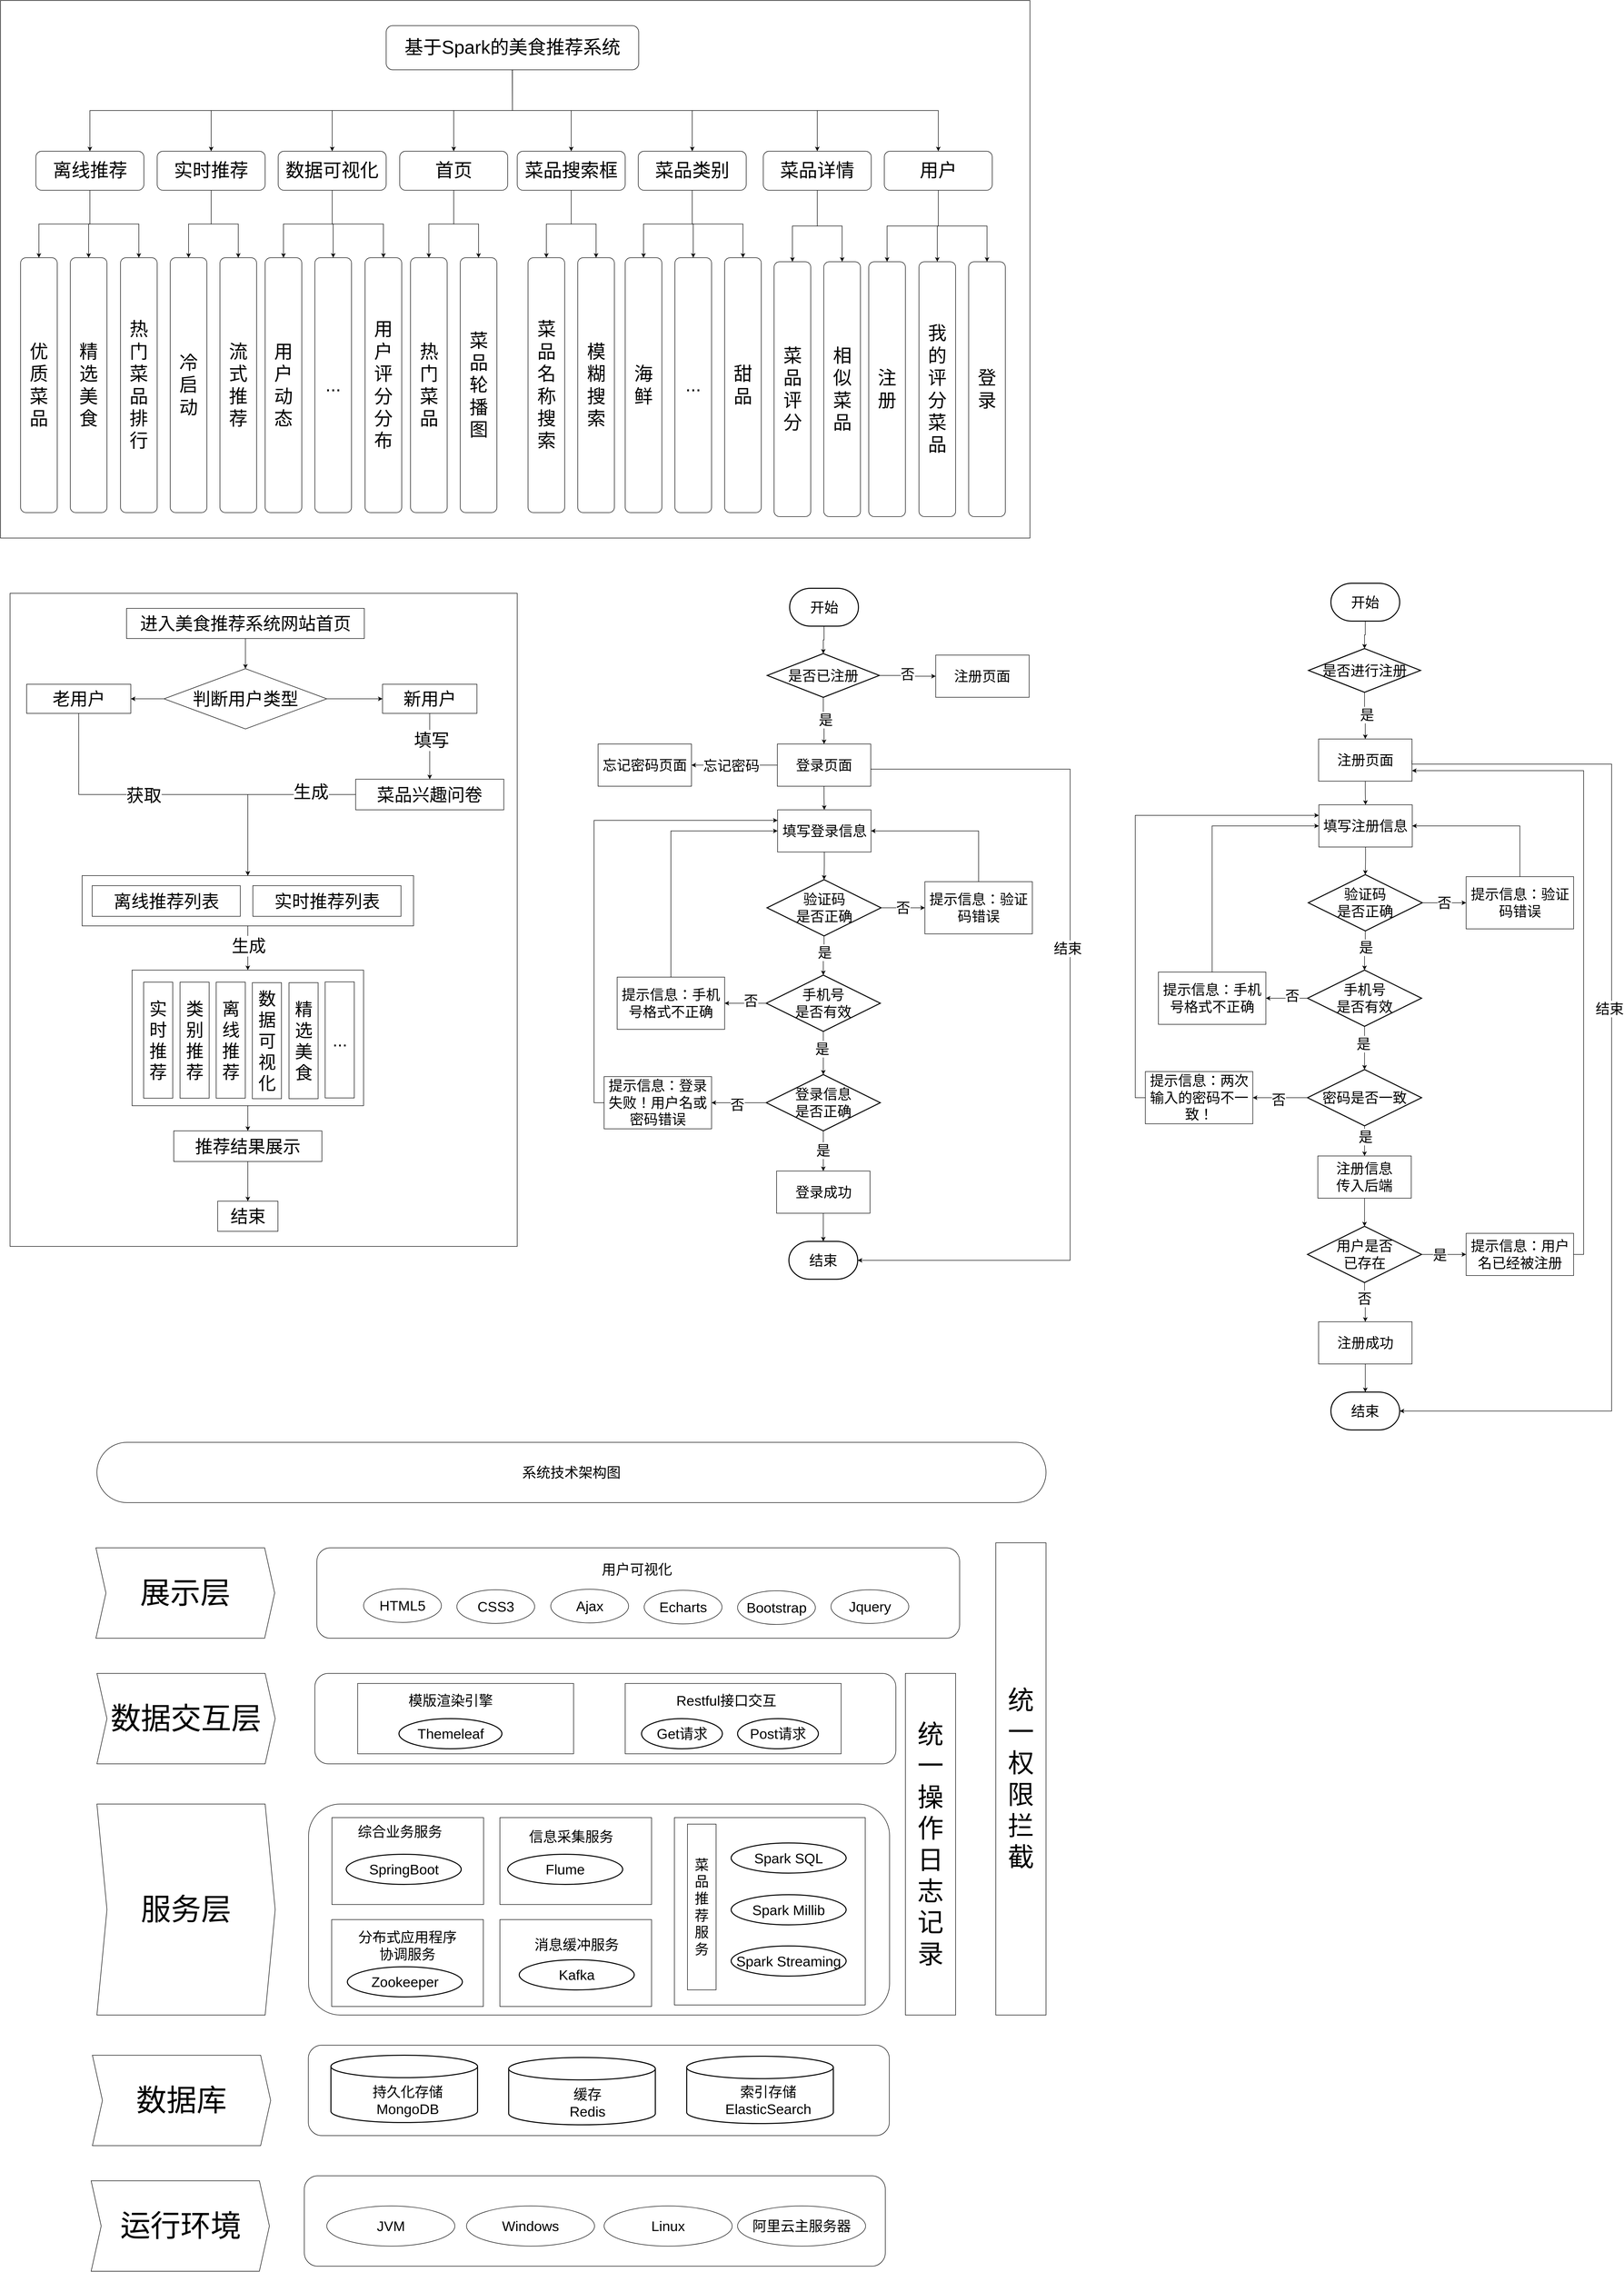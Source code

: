 <mxfile version="22.0.4" type="github">
  <diagram name="第 1 页" id="Mj5Ews41ki1znMXVR-Vp">
    <mxGraphModel dx="9015" dy="3364" grid="1" gridSize="10" guides="1" tooltips="1" connect="1" arrows="1" fold="1" page="1" pageScale="1" pageWidth="827" pageHeight="1169" background="none" math="0" shadow="0">
      <root>
        <mxCell id="0" />
        <mxCell id="1" parent="0" />
        <mxCell id="jOmOR42FHlh-izVVMqKT-5" value="" style="rounded=1;whiteSpace=wrap;html=1;" parent="1" vertex="1">
          <mxGeometry x="-6004" y="1100" width="1157" height="180" as="geometry" />
        </mxCell>
        <mxCell id="3_Ne-6MnNChjOuV6__84-88" value="" style="rounded=0;whiteSpace=wrap;html=1;" parent="1" vertex="1">
          <mxGeometry x="-6611" y="-1050" width="1010" height="1300" as="geometry" />
        </mxCell>
        <mxCell id="3_Ne-6MnNChjOuV6__84-82" style="edgeStyle=orthogonalEdgeStyle;rounded=0;orthogonalLoop=1;jettySize=auto;html=1;exitX=0.5;exitY=1;exitDx=0;exitDy=0;fontSize=40;" parent="1" source="3_Ne-6MnNChjOuV6__84-77" target="3_Ne-6MnNChjOuV6__84-26" edge="1">
          <mxGeometry relative="1" as="geometry" />
        </mxCell>
        <mxCell id="3_Ne-6MnNChjOuV6__84-87" value="生成" style="edgeLabel;html=1;align=center;verticalAlign=middle;resizable=0;points=[];fontSize=34;" parent="3_Ne-6MnNChjOuV6__84-82" vertex="1" connectable="0">
          <mxGeometry x="-0.118" y="1" relative="1" as="geometry">
            <mxPoint y="1" as="offset" />
          </mxGeometry>
        </mxCell>
        <mxCell id="3_Ne-6MnNChjOuV6__84-77" value="" style="rounded=0;whiteSpace=wrap;html=1;" parent="1" vertex="1">
          <mxGeometry x="-6467.5" y="-488" width="660" height="100" as="geometry" />
        </mxCell>
        <mxCell id="3_Ne-6MnNChjOuV6__84-83" style="edgeStyle=orthogonalEdgeStyle;rounded=0;orthogonalLoop=1;jettySize=auto;html=1;exitX=0.5;exitY=1;exitDx=0;exitDy=0;fontSize=40;" parent="1" source="3_Ne-6MnNChjOuV6__84-26" target="3_Ne-6MnNChjOuV6__84-31" edge="1">
          <mxGeometry relative="1" as="geometry" />
        </mxCell>
        <mxCell id="3_Ne-6MnNChjOuV6__84-26" value="" style="rounded=0;whiteSpace=wrap;html=1;" parent="1" vertex="1">
          <mxGeometry x="-6368" y="-300" width="461" height="270" as="geometry" />
        </mxCell>
        <mxCell id="2igFnFL0GFjL6AdHKT34-109" value="" style="rounded=0;whiteSpace=wrap;html=1;" parent="1" vertex="1">
          <mxGeometry x="-6630" y="-2230" width="2050" height="1070" as="geometry" />
        </mxCell>
        <mxCell id="2igFnFL0GFjL6AdHKT34-57" style="edgeStyle=orthogonalEdgeStyle;rounded=0;orthogonalLoop=1;jettySize=auto;html=1;exitX=0.5;exitY=1;exitDx=0;exitDy=0;entryX=0.5;entryY=0;entryDx=0;entryDy=0;endArrow=classic;endFill=1;" parent="1" source="2igFnFL0GFjL6AdHKT34-1" target="2igFnFL0GFjL6AdHKT34-7" edge="1">
          <mxGeometry relative="1" as="geometry" />
        </mxCell>
        <mxCell id="2igFnFL0GFjL6AdHKT34-58" style="edgeStyle=orthogonalEdgeStyle;rounded=0;orthogonalLoop=1;jettySize=auto;html=1;exitX=0.5;exitY=1;exitDx=0;exitDy=0;entryX=0.5;entryY=0;entryDx=0;entryDy=0;endArrow=classic;endFill=1;" parent="1" source="2igFnFL0GFjL6AdHKT34-1" target="2igFnFL0GFjL6AdHKT34-3" edge="1">
          <mxGeometry relative="1" as="geometry" />
        </mxCell>
        <mxCell id="2igFnFL0GFjL6AdHKT34-59" style="edgeStyle=orthogonalEdgeStyle;rounded=0;orthogonalLoop=1;jettySize=auto;html=1;exitX=0.5;exitY=1;exitDx=0;exitDy=0;entryX=0.5;entryY=0;entryDx=0;entryDy=0;" parent="1" source="2igFnFL0GFjL6AdHKT34-1" target="2igFnFL0GFjL6AdHKT34-4" edge="1">
          <mxGeometry relative="1" as="geometry" />
        </mxCell>
        <mxCell id="2igFnFL0GFjL6AdHKT34-61" style="edgeStyle=orthogonalEdgeStyle;rounded=0;orthogonalLoop=1;jettySize=auto;html=1;exitX=0.5;exitY=1;exitDx=0;exitDy=0;entryX=0.5;entryY=0;entryDx=0;entryDy=0;" parent="1" source="2igFnFL0GFjL6AdHKT34-1" target="2igFnFL0GFjL6AdHKT34-6" edge="1">
          <mxGeometry relative="1" as="geometry" />
        </mxCell>
        <mxCell id="2igFnFL0GFjL6AdHKT34-84" style="edgeStyle=orthogonalEdgeStyle;rounded=0;orthogonalLoop=1;jettySize=auto;html=1;exitX=0.5;exitY=1;exitDx=0;exitDy=0;entryX=0.5;entryY=0;entryDx=0;entryDy=0;" parent="1" source="2igFnFL0GFjL6AdHKT34-1" target="2igFnFL0GFjL6AdHKT34-83" edge="1">
          <mxGeometry relative="1" as="geometry" />
        </mxCell>
        <mxCell id="2igFnFL0GFjL6AdHKT34-85" style="edgeStyle=orthogonalEdgeStyle;rounded=0;orthogonalLoop=1;jettySize=auto;html=1;exitX=0.5;exitY=1;exitDx=0;exitDy=0;entryX=0.5;entryY=0;entryDx=0;entryDy=0;" parent="1" source="2igFnFL0GFjL6AdHKT34-1" target="2igFnFL0GFjL6AdHKT34-8" edge="1">
          <mxGeometry relative="1" as="geometry" />
        </mxCell>
        <mxCell id="2igFnFL0GFjL6AdHKT34-86" style="edgeStyle=orthogonalEdgeStyle;rounded=0;orthogonalLoop=1;jettySize=auto;html=1;exitX=0.5;exitY=1;exitDx=0;exitDy=0;" parent="1" source="2igFnFL0GFjL6AdHKT34-1" target="2igFnFL0GFjL6AdHKT34-5" edge="1">
          <mxGeometry relative="1" as="geometry" />
        </mxCell>
        <mxCell id="2igFnFL0GFjL6AdHKT34-94" style="edgeStyle=orthogonalEdgeStyle;rounded=0;orthogonalLoop=1;jettySize=auto;html=1;exitX=0.5;exitY=1;exitDx=0;exitDy=0;entryX=0.5;entryY=0;entryDx=0;entryDy=0;" parent="1" source="2igFnFL0GFjL6AdHKT34-1" target="2igFnFL0GFjL6AdHKT34-87" edge="1">
          <mxGeometry relative="1" as="geometry" />
        </mxCell>
        <mxCell id="2igFnFL0GFjL6AdHKT34-1" value="基于Spark的美食推荐系统" style="rounded=1;whiteSpace=wrap;html=1;flipV=1;fontSize=37;aspect=fixed;" parent="1" vertex="1">
          <mxGeometry x="-5862" y="-2180" width="502.92" height="88" as="geometry" />
        </mxCell>
        <mxCell id="2igFnFL0GFjL6AdHKT34-68" style="edgeStyle=orthogonalEdgeStyle;rounded=0;orthogonalLoop=1;jettySize=auto;html=1;exitX=0.5;exitY=1;exitDx=0;exitDy=0;" parent="1" source="2igFnFL0GFjL6AdHKT34-3" target="2igFnFL0GFjL6AdHKT34-51" edge="1">
          <mxGeometry relative="1" as="geometry" />
        </mxCell>
        <mxCell id="2igFnFL0GFjL6AdHKT34-96" style="edgeStyle=orthogonalEdgeStyle;rounded=0;orthogonalLoop=1;jettySize=auto;html=1;exitX=0.5;exitY=1;exitDx=0;exitDy=0;entryX=0.5;entryY=0;entryDx=0;entryDy=0;" parent="1" source="2igFnFL0GFjL6AdHKT34-3" target="2igFnFL0GFjL6AdHKT34-52" edge="1">
          <mxGeometry relative="1" as="geometry" />
        </mxCell>
        <mxCell id="2igFnFL0GFjL6AdHKT34-3" value="首页" style="rounded=1;whiteSpace=wrap;html=1;fontSize=37;flipH=0;flipV=1;aspect=fixed;" parent="1" vertex="1">
          <mxGeometry x="-5835" y="-1930" width="215" height="77.72" as="geometry" />
        </mxCell>
        <mxCell id="2igFnFL0GFjL6AdHKT34-71" style="edgeStyle=orthogonalEdgeStyle;rounded=0;orthogonalLoop=1;jettySize=auto;html=1;exitX=0.5;exitY=1;exitDx=0;exitDy=0;" parent="1" source="2igFnFL0GFjL6AdHKT34-4" target="2igFnFL0GFjL6AdHKT34-19" edge="1">
          <mxGeometry relative="1" as="geometry" />
        </mxCell>
        <mxCell id="2igFnFL0GFjL6AdHKT34-72" style="edgeStyle=orthogonalEdgeStyle;rounded=0;orthogonalLoop=1;jettySize=auto;html=1;exitX=0.5;exitY=1;exitDx=0;exitDy=0;" parent="1" source="2igFnFL0GFjL6AdHKT34-4" target="2igFnFL0GFjL6AdHKT34-18" edge="1">
          <mxGeometry relative="1" as="geometry" />
        </mxCell>
        <mxCell id="2igFnFL0GFjL6AdHKT34-73" style="edgeStyle=orthogonalEdgeStyle;rounded=0;orthogonalLoop=1;jettySize=auto;html=1;exitX=0.5;exitY=1;exitDx=0;exitDy=0;" parent="1" source="2igFnFL0GFjL6AdHKT34-4" target="2igFnFL0GFjL6AdHKT34-17" edge="1">
          <mxGeometry relative="1" as="geometry" />
        </mxCell>
        <mxCell id="2igFnFL0GFjL6AdHKT34-4" value="离线推荐" style="rounded=1;whiteSpace=wrap;html=1;fontSize=37;flipH=0;flipV=1;aspect=fixed;" parent="1" vertex="1">
          <mxGeometry x="-6559.5" y="-1930" width="215" height="77.72" as="geometry" />
        </mxCell>
        <mxCell id="2igFnFL0GFjL6AdHKT34-74" style="edgeStyle=orthogonalEdgeStyle;rounded=0;orthogonalLoop=1;jettySize=auto;html=1;exitX=0.5;exitY=1;exitDx=0;exitDy=0;entryX=0.5;entryY=0;entryDx=0;entryDy=0;" parent="1" source="2igFnFL0GFjL6AdHKT34-5" target="2igFnFL0GFjL6AdHKT34-41" edge="1">
          <mxGeometry relative="1" as="geometry" />
        </mxCell>
        <mxCell id="2igFnFL0GFjL6AdHKT34-76" style="edgeStyle=orthogonalEdgeStyle;rounded=0;orthogonalLoop=1;jettySize=auto;html=1;exitX=0.5;exitY=1;exitDx=0;exitDy=0;entryX=0.5;entryY=0;entryDx=0;entryDy=0;" parent="1" source="2igFnFL0GFjL6AdHKT34-5" target="2igFnFL0GFjL6AdHKT34-49" edge="1">
          <mxGeometry relative="1" as="geometry" />
        </mxCell>
        <mxCell id="2igFnFL0GFjL6AdHKT34-77" style="edgeStyle=orthogonalEdgeStyle;rounded=0;orthogonalLoop=1;jettySize=auto;html=1;exitX=0.5;exitY=1;exitDx=0;exitDy=0;entryX=0.5;entryY=0;entryDx=0;entryDy=0;" parent="1" source="2igFnFL0GFjL6AdHKT34-5" target="2igFnFL0GFjL6AdHKT34-54" edge="1">
          <mxGeometry relative="1" as="geometry" />
        </mxCell>
        <mxCell id="2igFnFL0GFjL6AdHKT34-5" value="菜品类别" style="rounded=1;whiteSpace=wrap;html=1;fontSize=37;flipH=0;flipV=1;aspect=fixed;" parent="1" vertex="1">
          <mxGeometry x="-5360" y="-1930" width="215" height="77.72" as="geometry" />
        </mxCell>
        <mxCell id="2igFnFL0GFjL6AdHKT34-99" style="edgeStyle=orthogonalEdgeStyle;rounded=0;orthogonalLoop=1;jettySize=auto;html=1;exitX=0.5;exitY=1;exitDx=0;exitDy=0;entryX=0.5;entryY=0;entryDx=0;entryDy=0;" parent="1" source="2igFnFL0GFjL6AdHKT34-6" target="2igFnFL0GFjL6AdHKT34-97" edge="1">
          <mxGeometry relative="1" as="geometry" />
        </mxCell>
        <mxCell id="2igFnFL0GFjL6AdHKT34-100" style="edgeStyle=orthogonalEdgeStyle;rounded=0;orthogonalLoop=1;jettySize=auto;html=1;exitX=0.5;exitY=1;exitDx=0;exitDy=0;" parent="1" source="2igFnFL0GFjL6AdHKT34-6" target="2igFnFL0GFjL6AdHKT34-98" edge="1">
          <mxGeometry relative="1" as="geometry" />
        </mxCell>
        <mxCell id="2igFnFL0GFjL6AdHKT34-6" value="实时推荐" style="rounded=1;whiteSpace=wrap;html=1;fontSize=37;flipH=0;flipV=1;aspect=fixed;" parent="1" vertex="1">
          <mxGeometry x="-6318" y="-1930" width="215" height="77.72" as="geometry" />
        </mxCell>
        <mxCell id="2igFnFL0GFjL6AdHKT34-64" style="edgeStyle=orthogonalEdgeStyle;rounded=0;orthogonalLoop=1;jettySize=auto;html=1;exitX=0.5;exitY=1;exitDx=0;exitDy=0;entryX=0.5;entryY=0;entryDx=0;entryDy=0;" parent="1" source="2igFnFL0GFjL6AdHKT34-7" target="2igFnFL0GFjL6AdHKT34-14" edge="1">
          <mxGeometry relative="1" as="geometry" />
        </mxCell>
        <mxCell id="2igFnFL0GFjL6AdHKT34-65" style="edgeStyle=orthogonalEdgeStyle;rounded=0;orthogonalLoop=1;jettySize=auto;html=1;exitX=0.5;exitY=1;exitDx=0;exitDy=0;entryX=0.5;entryY=0;entryDx=0;entryDy=0;" parent="1" source="2igFnFL0GFjL6AdHKT34-7" target="2igFnFL0GFjL6AdHKT34-34" edge="1">
          <mxGeometry relative="1" as="geometry" />
        </mxCell>
        <mxCell id="2igFnFL0GFjL6AdHKT34-66" style="edgeStyle=orthogonalEdgeStyle;rounded=0;orthogonalLoop=1;jettySize=auto;html=1;exitX=0.5;exitY=1;exitDx=0;exitDy=0;entryX=0.5;entryY=0;entryDx=0;entryDy=0;" parent="1" source="2igFnFL0GFjL6AdHKT34-7" target="2igFnFL0GFjL6AdHKT34-56" edge="1">
          <mxGeometry relative="1" as="geometry" />
        </mxCell>
        <mxCell id="2igFnFL0GFjL6AdHKT34-7" value="数据可视化" style="rounded=1;whiteSpace=wrap;html=1;fontSize=37;flipH=0;flipV=1;aspect=fixed;" parent="1" vertex="1">
          <mxGeometry x="-6077" y="-1930" width="215" height="77.72" as="geometry" />
        </mxCell>
        <mxCell id="2igFnFL0GFjL6AdHKT34-79" style="edgeStyle=orthogonalEdgeStyle;rounded=0;orthogonalLoop=1;jettySize=auto;html=1;exitX=0.5;exitY=1;exitDx=0;exitDy=0;" parent="1" source="2igFnFL0GFjL6AdHKT34-8" target="2igFnFL0GFjL6AdHKT34-45" edge="1">
          <mxGeometry relative="1" as="geometry" />
        </mxCell>
        <mxCell id="2igFnFL0GFjL6AdHKT34-81" style="edgeStyle=orthogonalEdgeStyle;rounded=0;orthogonalLoop=1;jettySize=auto;html=1;exitX=0.5;exitY=1;exitDx=0;exitDy=0;entryX=0.5;entryY=0;entryDx=0;entryDy=0;" parent="1" source="2igFnFL0GFjL6AdHKT34-8" target="2igFnFL0GFjL6AdHKT34-33" edge="1">
          <mxGeometry relative="1" as="geometry" />
        </mxCell>
        <mxCell id="2igFnFL0GFjL6AdHKT34-82" style="edgeStyle=orthogonalEdgeStyle;rounded=0;orthogonalLoop=1;jettySize=auto;html=1;exitX=0.5;exitY=1;exitDx=0;exitDy=0;entryX=0.5;entryY=0;entryDx=0;entryDy=0;" parent="1" source="2igFnFL0GFjL6AdHKT34-8" target="2igFnFL0GFjL6AdHKT34-44" edge="1">
          <mxGeometry relative="1" as="geometry" />
        </mxCell>
        <mxCell id="2igFnFL0GFjL6AdHKT34-8" value="用户" style="rounded=1;whiteSpace=wrap;html=1;fontSize=37;flipH=0;flipV=1;aspect=fixed;" parent="1" vertex="1">
          <mxGeometry x="-4870" y="-1930" width="215" height="77.72" as="geometry" />
        </mxCell>
        <mxCell id="2igFnFL0GFjL6AdHKT34-14" value="用户动态" style="rounded=1;whiteSpace=wrap;html=1;fontSize=37;flipH=1;flipV=0;aspect=fixed;" parent="1" vertex="1">
          <mxGeometry x="-6103" y="-1718" width="73" height="507.4" as="geometry" />
        </mxCell>
        <mxCell id="2igFnFL0GFjL6AdHKT34-17" value="热门菜品排行" style="rounded=1;whiteSpace=wrap;html=1;fontSize=37;flipH=1;flipV=0;aspect=fixed;" parent="1" vertex="1">
          <mxGeometry x="-6391" y="-1718" width="73" height="507.4" as="geometry" />
        </mxCell>
        <mxCell id="2igFnFL0GFjL6AdHKT34-18" value="精选美食" style="rounded=1;whiteSpace=wrap;html=1;fontSize=37;flipH=1;flipV=0;aspect=fixed;" parent="1" vertex="1">
          <mxGeometry x="-6491" y="-1718" width="73" height="507.4" as="geometry" />
        </mxCell>
        <mxCell id="2igFnFL0GFjL6AdHKT34-19" value="优质菜品" style="rounded=1;whiteSpace=wrap;html=1;fontSize=37;flipH=1;flipV=0;aspect=fixed;" parent="1" vertex="1">
          <mxGeometry x="-6590" y="-1718" width="73" height="507.4" as="geometry" />
        </mxCell>
        <mxCell id="2igFnFL0GFjL6AdHKT34-33" value="我的评分菜品" style="rounded=1;whiteSpace=wrap;html=1;fontSize=37;flipH=1;flipV=0;aspect=fixed;" parent="1" vertex="1">
          <mxGeometry x="-4801" y="-1710" width="73" height="507.4" as="geometry" />
        </mxCell>
        <mxCell id="2igFnFL0GFjL6AdHKT34-34" value="..." style="rounded=1;whiteSpace=wrap;html=1;fontSize=37;flipH=1;flipV=0;aspect=fixed;" parent="1" vertex="1">
          <mxGeometry x="-6004" y="-1718" width="73" height="507.4" as="geometry" />
        </mxCell>
        <mxCell id="2igFnFL0GFjL6AdHKT34-41" value="海鲜" style="rounded=1;whiteSpace=wrap;html=1;fontSize=37;flipH=1;flipV=0;aspect=fixed;" parent="1" vertex="1">
          <mxGeometry x="-5386" y="-1718" width="73" height="507.4" as="geometry" />
        </mxCell>
        <mxCell id="2igFnFL0GFjL6AdHKT34-44" value="登录" style="rounded=1;whiteSpace=wrap;html=1;fontSize=37;flipH=1;flipV=0;aspect=fixed;" parent="1" vertex="1">
          <mxGeometry x="-4702" y="-1710" width="73" height="507.4" as="geometry" />
        </mxCell>
        <mxCell id="2igFnFL0GFjL6AdHKT34-45" value="注册" style="rounded=1;whiteSpace=wrap;html=1;fontSize=37;flipH=1;flipV=0;aspect=fixed;" parent="1" vertex="1">
          <mxGeometry x="-4901" y="-1710" width="73" height="507.4" as="geometry" />
        </mxCell>
        <mxCell id="2igFnFL0GFjL6AdHKT34-49" value="..." style="rounded=1;whiteSpace=wrap;html=1;fontSize=37;flipH=1;flipV=0;aspect=fixed;" parent="1" vertex="1">
          <mxGeometry x="-5287" y="-1718" width="73" height="507.4" as="geometry" />
        </mxCell>
        <mxCell id="2igFnFL0GFjL6AdHKT34-51" value="热门菜品" style="rounded=1;whiteSpace=wrap;html=1;fontSize=37;flipH=1;flipV=0;aspect=fixed;" parent="1" vertex="1">
          <mxGeometry x="-5813.5" y="-1718" width="73" height="507.4" as="geometry" />
        </mxCell>
        <mxCell id="2igFnFL0GFjL6AdHKT34-52" value="菜品轮播图" style="rounded=1;whiteSpace=wrap;html=1;fontSize=37;flipH=1;flipV=0;aspect=fixed;" parent="1" vertex="1">
          <mxGeometry x="-5714.5" y="-1718" width="73" height="507.4" as="geometry" />
        </mxCell>
        <mxCell id="2igFnFL0GFjL6AdHKT34-54" value="甜品" style="rounded=1;whiteSpace=wrap;html=1;fontSize=37;flipH=1;flipV=0;aspect=fixed;" parent="1" vertex="1">
          <mxGeometry x="-5188" y="-1718" width="73" height="507.4" as="geometry" />
        </mxCell>
        <mxCell id="2igFnFL0GFjL6AdHKT34-56" value="用户评分分布" style="rounded=1;whiteSpace=wrap;html=1;fontSize=37;flipH=1;flipV=0;aspect=fixed;" parent="1" vertex="1">
          <mxGeometry x="-5904" y="-1718" width="73" height="507.4" as="geometry" />
        </mxCell>
        <mxCell id="2igFnFL0GFjL6AdHKT34-104" style="edgeStyle=orthogonalEdgeStyle;rounded=0;orthogonalLoop=1;jettySize=auto;html=1;exitX=0.5;exitY=1;exitDx=0;exitDy=0;entryX=0.5;entryY=0;entryDx=0;entryDy=0;" parent="1" source="2igFnFL0GFjL6AdHKT34-83" target="2igFnFL0GFjL6AdHKT34-102" edge="1">
          <mxGeometry relative="1" as="geometry" />
        </mxCell>
        <mxCell id="2igFnFL0GFjL6AdHKT34-107" style="edgeStyle=orthogonalEdgeStyle;rounded=0;orthogonalLoop=1;jettySize=auto;html=1;exitX=0.5;exitY=1;exitDx=0;exitDy=0;entryX=0.5;entryY=0;entryDx=0;entryDy=0;" parent="1" source="2igFnFL0GFjL6AdHKT34-83" target="2igFnFL0GFjL6AdHKT34-103" edge="1">
          <mxGeometry relative="1" as="geometry" />
        </mxCell>
        <mxCell id="2igFnFL0GFjL6AdHKT34-83" value="菜品搜索框" style="rounded=1;whiteSpace=wrap;html=1;fontSize=37;flipH=0;flipV=1;aspect=fixed;" parent="1" vertex="1">
          <mxGeometry x="-5601" y="-1930" width="215" height="77.72" as="geometry" />
        </mxCell>
        <mxCell id="2igFnFL0GFjL6AdHKT34-90" style="edgeStyle=orthogonalEdgeStyle;rounded=0;orthogonalLoop=1;jettySize=auto;html=1;exitX=0.5;exitY=1;exitDx=0;exitDy=0;entryX=0.5;entryY=0;entryDx=0;entryDy=0;" parent="1" source="2igFnFL0GFjL6AdHKT34-87" target="2igFnFL0GFjL6AdHKT34-88" edge="1">
          <mxGeometry relative="1" as="geometry" />
        </mxCell>
        <mxCell id="2igFnFL0GFjL6AdHKT34-91" style="edgeStyle=orthogonalEdgeStyle;rounded=0;orthogonalLoop=1;jettySize=auto;html=1;exitX=0.5;exitY=1;exitDx=0;exitDy=0;" parent="1" source="2igFnFL0GFjL6AdHKT34-87" target="2igFnFL0GFjL6AdHKT34-89" edge="1">
          <mxGeometry relative="1" as="geometry" />
        </mxCell>
        <mxCell id="2igFnFL0GFjL6AdHKT34-87" value="菜品详情" style="rounded=1;whiteSpace=wrap;html=1;fontSize=37;flipH=0;flipV=1;aspect=fixed;" parent="1" vertex="1">
          <mxGeometry x="-5111" y="-1930" width="215" height="77.72" as="geometry" />
        </mxCell>
        <mxCell id="2igFnFL0GFjL6AdHKT34-88" value="菜品评分" style="rounded=1;whiteSpace=wrap;html=1;fontSize=37;flipH=1;flipV=0;aspect=fixed;" parent="1" vertex="1">
          <mxGeometry x="-5089.5" y="-1710" width="73" height="507.4" as="geometry" />
        </mxCell>
        <mxCell id="2igFnFL0GFjL6AdHKT34-89" value="相似菜品" style="rounded=1;whiteSpace=wrap;html=1;fontSize=37;flipH=1;flipV=0;aspect=fixed;" parent="1" vertex="1">
          <mxGeometry x="-4990.5" y="-1710" width="73" height="507.4" as="geometry" />
        </mxCell>
        <mxCell id="2igFnFL0GFjL6AdHKT34-97" value="冷启动" style="rounded=1;whiteSpace=wrap;html=1;fontSize=37;flipH=1;flipV=0;aspect=fixed;" parent="1" vertex="1">
          <mxGeometry x="-6292" y="-1718" width="73" height="507.4" as="geometry" />
        </mxCell>
        <mxCell id="2igFnFL0GFjL6AdHKT34-98" value="流式推荐" style="rounded=1;whiteSpace=wrap;html=1;fontSize=37;flipH=1;flipV=0;aspect=fixed;" parent="1" vertex="1">
          <mxGeometry x="-6193" y="-1718" width="73" height="507.4" as="geometry" />
        </mxCell>
        <mxCell id="2igFnFL0GFjL6AdHKT34-102" value="菜品名称搜索" style="rounded=1;whiteSpace=wrap;html=1;fontSize=37;flipH=1;flipV=0;aspect=fixed;" parent="1" vertex="1">
          <mxGeometry x="-5579.5" y="-1718" width="73" height="507.4" as="geometry" />
        </mxCell>
        <mxCell id="2igFnFL0GFjL6AdHKT34-103" value="模糊搜索" style="rounded=1;whiteSpace=wrap;html=1;fontSize=37;flipH=1;flipV=0;aspect=fixed;" parent="1" vertex="1">
          <mxGeometry x="-5480.5" y="-1718" width="73" height="507.4" as="geometry" />
        </mxCell>
        <mxCell id="3_Ne-6MnNChjOuV6__84-13" style="edgeStyle=orthogonalEdgeStyle;rounded=0;orthogonalLoop=1;jettySize=auto;html=1;exitX=0.5;exitY=1;exitDx=0;exitDy=0;entryX=0.5;entryY=0;entryDx=0;entryDy=0;fontSize=40;" parent="1" source="3_Ne-6MnNChjOuV6__84-1" target="3_Ne-6MnNChjOuV6__84-2" edge="1">
          <mxGeometry relative="1" as="geometry" />
        </mxCell>
        <mxCell id="3_Ne-6MnNChjOuV6__84-1" value="&lt;font style=&quot;font-size: 35px;&quot;&gt;进入美食推荐系统网站首页&lt;/font&gt;" style="rounded=0;whiteSpace=wrap;html=1;fontSize=35;" parent="1" vertex="1">
          <mxGeometry x="-6379" y="-1020" width="473.5" height="60" as="geometry" />
        </mxCell>
        <mxCell id="3_Ne-6MnNChjOuV6__84-14" style="edgeStyle=orthogonalEdgeStyle;rounded=0;orthogonalLoop=1;jettySize=auto;html=1;exitX=1;exitY=0.5;exitDx=0;exitDy=0;entryX=0;entryY=0.5;entryDx=0;entryDy=0;fontSize=40;" parent="1" source="3_Ne-6MnNChjOuV6__84-2" target="3_Ne-6MnNChjOuV6__84-4" edge="1">
          <mxGeometry relative="1" as="geometry" />
        </mxCell>
        <mxCell id="3_Ne-6MnNChjOuV6__84-15" style="edgeStyle=orthogonalEdgeStyle;rounded=0;orthogonalLoop=1;jettySize=auto;html=1;exitX=0;exitY=0.5;exitDx=0;exitDy=0;entryX=1;entryY=0.5;entryDx=0;entryDy=0;fontSize=40;" parent="1" source="3_Ne-6MnNChjOuV6__84-2" target="3_Ne-6MnNChjOuV6__84-3" edge="1">
          <mxGeometry relative="1" as="geometry" />
        </mxCell>
        <mxCell id="3_Ne-6MnNChjOuV6__84-2" value="判断用户类型" style="rhombus;whiteSpace=wrap;html=1;fontSize=35;" parent="1" vertex="1">
          <mxGeometry x="-6304.25" y="-900" width="324" height="120" as="geometry" />
        </mxCell>
        <mxCell id="3_Ne-6MnNChjOuV6__84-79" style="edgeStyle=orthogonalEdgeStyle;rounded=0;orthogonalLoop=1;jettySize=auto;html=1;exitX=0.5;exitY=1;exitDx=0;exitDy=0;entryX=0.5;entryY=0;entryDx=0;entryDy=0;fontSize=40;" parent="1" source="3_Ne-6MnNChjOuV6__84-3" target="3_Ne-6MnNChjOuV6__84-77" edge="1">
          <mxGeometry relative="1" as="geometry" />
        </mxCell>
        <mxCell id="3_Ne-6MnNChjOuV6__84-80" value="获取" style="edgeLabel;html=1;align=center;verticalAlign=middle;resizable=0;points=[];fontSize=35;" parent="3_Ne-6MnNChjOuV6__84-79" vertex="1" connectable="0">
          <mxGeometry x="-0.121" y="-1" relative="1" as="geometry">
            <mxPoint as="offset" />
          </mxGeometry>
        </mxCell>
        <mxCell id="3_Ne-6MnNChjOuV6__84-3" value="老用户" style="rounded=0;whiteSpace=wrap;html=1;fontSize=35;" parent="1" vertex="1">
          <mxGeometry x="-6578" y="-869" width="207.5" height="58" as="geometry" />
        </mxCell>
        <mxCell id="3_Ne-6MnNChjOuV6__84-44" style="edgeStyle=orthogonalEdgeStyle;rounded=0;orthogonalLoop=1;jettySize=auto;html=1;exitX=0.5;exitY=1;exitDx=0;exitDy=0;entryX=0.5;entryY=0;entryDx=0;entryDy=0;fontSize=40;" parent="1" source="3_Ne-6MnNChjOuV6__84-4" target="3_Ne-6MnNChjOuV6__84-11" edge="1">
          <mxGeometry relative="1" as="geometry" />
        </mxCell>
        <mxCell id="3_Ne-6MnNChjOuV6__84-55" value="&lt;font style=&quot;font-size: 35px;&quot;&gt;填写&lt;/font&gt;" style="edgeLabel;html=1;align=center;verticalAlign=middle;resizable=0;points=[];fontSize=35;" parent="3_Ne-6MnNChjOuV6__84-44" vertex="1" connectable="0">
          <mxGeometry x="-0.194" y="3" relative="1" as="geometry">
            <mxPoint as="offset" />
          </mxGeometry>
        </mxCell>
        <mxCell id="3_Ne-6MnNChjOuV6__84-4" value="新用户" style="rounded=0;whiteSpace=wrap;html=1;fontSize=35;" parent="1" vertex="1">
          <mxGeometry x="-5869.25" y="-869" width="188" height="58" as="geometry" />
        </mxCell>
        <mxCell id="3_Ne-6MnNChjOuV6__84-5" value="离线推荐列表" style="rounded=0;whiteSpace=wrap;html=1;fontSize=35;" parent="1" vertex="1">
          <mxGeometry x="-6447.5" y="-468" width="295" height="61" as="geometry" />
        </mxCell>
        <mxCell id="3_Ne-6MnNChjOuV6__84-6" value="实时推荐列表" style="rounded=0;whiteSpace=wrap;html=1;fontSize=35;" parent="1" vertex="1">
          <mxGeometry x="-6127.5" y="-468" width="295" height="61" as="geometry" />
        </mxCell>
        <mxCell id="3_Ne-6MnNChjOuV6__84-7" value="实时推荐" style="rounded=0;whiteSpace=wrap;html=1;fontSize=35;flipH=1;flipV=1;" parent="1" vertex="1">
          <mxGeometry x="-6345" y="-276" width="58" height="231" as="geometry" />
        </mxCell>
        <mxCell id="3_Ne-6MnNChjOuV6__84-8" value="离线推荐" style="rounded=0;whiteSpace=wrap;html=1;fontSize=35;flipH=1;flipV=1;" parent="1" vertex="1">
          <mxGeometry x="-6200.5" y="-276" width="58" height="231" as="geometry" />
        </mxCell>
        <mxCell id="3_Ne-6MnNChjOuV6__84-9" value="类别推荐" style="rounded=0;whiteSpace=wrap;html=1;fontSize=35;flipH=1;flipV=1;" parent="1" vertex="1">
          <mxGeometry x="-6272.5" y="-276" width="58" height="231" as="geometry" />
        </mxCell>
        <mxCell id="3_Ne-6MnNChjOuV6__84-10" value="数据可视化" style="rounded=0;whiteSpace=wrap;html=1;fontSize=35;flipH=1;flipV=1;" parent="1" vertex="1">
          <mxGeometry x="-6128.5" y="-275" width="58" height="231" as="geometry" />
        </mxCell>
        <mxCell id="3_Ne-6MnNChjOuV6__84-78" style="edgeStyle=orthogonalEdgeStyle;rounded=0;orthogonalLoop=1;jettySize=auto;html=1;exitX=0;exitY=0.5;exitDx=0;exitDy=0;entryX=0.5;entryY=0;entryDx=0;entryDy=0;fontSize=40;" parent="1" source="3_Ne-6MnNChjOuV6__84-11" target="3_Ne-6MnNChjOuV6__84-77" edge="1">
          <mxGeometry relative="1" as="geometry" />
        </mxCell>
        <mxCell id="3_Ne-6MnNChjOuV6__84-81" value="生成" style="edgeLabel;html=1;align=center;verticalAlign=middle;resizable=0;points=[];fontSize=35;" parent="3_Ne-6MnNChjOuV6__84-78" vertex="1" connectable="0">
          <mxGeometry x="-0.524" y="-6" relative="1" as="geometry">
            <mxPoint as="offset" />
          </mxGeometry>
        </mxCell>
        <mxCell id="3_Ne-6MnNChjOuV6__84-11" value="菜品兴趣问卷" style="rounded=0;whiteSpace=wrap;html=1;fontSize=35;" parent="1" vertex="1">
          <mxGeometry x="-5922.75" y="-680" width="295" height="61" as="geometry" />
        </mxCell>
        <mxCell id="3_Ne-6MnNChjOuV6__84-86" style="edgeStyle=orthogonalEdgeStyle;rounded=0;orthogonalLoop=1;jettySize=auto;html=1;exitX=0.5;exitY=1;exitDx=0;exitDy=0;fontSize=40;" parent="1" source="3_Ne-6MnNChjOuV6__84-31" target="3_Ne-6MnNChjOuV6__84-32" edge="1">
          <mxGeometry relative="1" as="geometry" />
        </mxCell>
        <mxCell id="3_Ne-6MnNChjOuV6__84-31" value="推荐结果展示" style="rounded=0;whiteSpace=wrap;html=1;fontSize=35;" parent="1" vertex="1">
          <mxGeometry x="-6285" y="20" width="295" height="61" as="geometry" />
        </mxCell>
        <mxCell id="3_Ne-6MnNChjOuV6__84-32" value="结束" style="rounded=0;whiteSpace=wrap;html=1;fontSize=35;" parent="1" vertex="1">
          <mxGeometry x="-6197.5" y="160" width="120" height="60" as="geometry" />
        </mxCell>
        <mxCell id="3_Ne-6MnNChjOuV6__84-53" value="精选美食" style="rounded=0;whiteSpace=wrap;html=1;fontSize=35;flipH=1;flipV=1;" parent="1" vertex="1">
          <mxGeometry x="-6055.5" y="-275" width="58" height="231" as="geometry" />
        </mxCell>
        <mxCell id="3_Ne-6MnNChjOuV6__84-54" value="..." style="rounded=0;whiteSpace=wrap;html=1;fontSize=35;flipH=1;flipV=1;" parent="1" vertex="1">
          <mxGeometry x="-5983.5" y="-276.5" width="58" height="231" as="geometry" />
        </mxCell>
        <mxCell id="fKkeEkLKrAvYsSLkhtd2-1" value="开始" style="strokeWidth=2;html=1;shape=mxgraph.flowchart.terminator;whiteSpace=wrap;fontSize=28;aspect=fixed;" parent="1" vertex="1">
          <mxGeometry x="-5058.5" y="-1060" width="137" height="75.4" as="geometry" />
        </mxCell>
        <mxCell id="fKkeEkLKrAvYsSLkhtd2-7" style="edgeStyle=orthogonalEdgeStyle;rounded=0;orthogonalLoop=1;jettySize=auto;html=1;exitX=0.5;exitY=1;exitDx=0;exitDy=0;exitPerimeter=0;" parent="1" source="fKkeEkLKrAvYsSLkhtd2-2" target="fKkeEkLKrAvYsSLkhtd2-3" edge="1">
          <mxGeometry relative="1" as="geometry" />
        </mxCell>
        <mxCell id="fKkeEkLKrAvYsSLkhtd2-63" value="是" style="edgeLabel;html=1;align=center;verticalAlign=middle;resizable=0;points=[];fontSize=28;" parent="fKkeEkLKrAvYsSLkhtd2-7" vertex="1" connectable="0">
          <mxGeometry x="0.017" y="4" relative="1" as="geometry">
            <mxPoint x="-1" y="-2" as="offset" />
          </mxGeometry>
        </mxCell>
        <mxCell id="fKkeEkLKrAvYsSLkhtd2-10" style="edgeStyle=orthogonalEdgeStyle;rounded=0;orthogonalLoop=1;jettySize=auto;html=1;exitX=1;exitY=0.5;exitDx=0;exitDy=0;exitPerimeter=0;" parent="1" source="fKkeEkLKrAvYsSLkhtd2-2" target="fKkeEkLKrAvYsSLkhtd2-9" edge="1">
          <mxGeometry relative="1" as="geometry" />
        </mxCell>
        <mxCell id="fKkeEkLKrAvYsSLkhtd2-11" value="否" style="edgeLabel;html=1;align=center;verticalAlign=middle;resizable=0;points=[];fontSize=28;" parent="fKkeEkLKrAvYsSLkhtd2-10" vertex="1" connectable="0">
          <mxGeometry x="0.02" y="4" relative="1" as="geometry">
            <mxPoint x="-1" as="offset" />
          </mxGeometry>
        </mxCell>
        <mxCell id="fKkeEkLKrAvYsSLkhtd2-2" value="是否已注册" style="strokeWidth=2;html=1;shape=mxgraph.flowchart.decision;whiteSpace=wrap;fontSize=28;" parent="1" vertex="1">
          <mxGeometry x="-5103" y="-930" width="223" height="87" as="geometry" />
        </mxCell>
        <mxCell id="fKkeEkLKrAvYsSLkhtd2-16" style="edgeStyle=orthogonalEdgeStyle;rounded=0;orthogonalLoop=1;jettySize=auto;html=1;exitX=0.5;exitY=1;exitDx=0;exitDy=0;entryX=0.5;entryY=0;entryDx=0;entryDy=0;" parent="1" source="fKkeEkLKrAvYsSLkhtd2-3" target="fKkeEkLKrAvYsSLkhtd2-15" edge="1">
          <mxGeometry relative="1" as="geometry" />
        </mxCell>
        <mxCell id="fKkeEkLKrAvYsSLkhtd2-65" style="edgeStyle=orthogonalEdgeStyle;rounded=0;orthogonalLoop=1;jettySize=auto;html=1;exitX=0;exitY=0.5;exitDx=0;exitDy=0;entryX=1;entryY=0.5;entryDx=0;entryDy=0;" parent="1" source="fKkeEkLKrAvYsSLkhtd2-3" target="fKkeEkLKrAvYsSLkhtd2-46" edge="1">
          <mxGeometry relative="1" as="geometry" />
        </mxCell>
        <mxCell id="fKkeEkLKrAvYsSLkhtd2-66" value="忘记密码" style="edgeLabel;html=1;align=center;verticalAlign=middle;resizable=0;points=[];fontSize=28;" parent="fKkeEkLKrAvYsSLkhtd2-65" vertex="1" connectable="0">
          <mxGeometry x="0.076" y="1" relative="1" as="geometry">
            <mxPoint as="offset" />
          </mxGeometry>
        </mxCell>
        <mxCell id="fKkeEkLKrAvYsSLkhtd2-3" value="登录页面" style="rounded=0;whiteSpace=wrap;html=1;fontSize=28;" parent="1" vertex="1">
          <mxGeometry x="-5083" y="-750" width="186" height="84" as="geometry" />
        </mxCell>
        <mxCell id="fKkeEkLKrAvYsSLkhtd2-4" value="结束" style="strokeWidth=2;html=1;shape=mxgraph.flowchart.terminator;whiteSpace=wrap;fontSize=28;aspect=fixed;" parent="1" vertex="1">
          <mxGeometry x="-5060" y="240" width="137" height="75.4" as="geometry" />
        </mxCell>
        <mxCell id="fKkeEkLKrAvYsSLkhtd2-9" value="注册页面" style="rounded=0;whiteSpace=wrap;html=1;fontSize=28;" parent="1" vertex="1">
          <mxGeometry x="-4767.6" y="-927" width="186" height="84" as="geometry" />
        </mxCell>
        <mxCell id="fKkeEkLKrAvYsSLkhtd2-38" style="edgeStyle=orthogonalEdgeStyle;rounded=0;orthogonalLoop=1;jettySize=auto;html=1;exitX=0.5;exitY=1;exitDx=0;exitDy=0;" parent="1" source="fKkeEkLKrAvYsSLkhtd2-15" target="fKkeEkLKrAvYsSLkhtd2-18" edge="1">
          <mxGeometry relative="1" as="geometry" />
        </mxCell>
        <mxCell id="fKkeEkLKrAvYsSLkhtd2-15" value="填写登录信息" style="rounded=0;whiteSpace=wrap;html=1;fontSize=28;" parent="1" vertex="1">
          <mxGeometry x="-5082.5" y="-619" width="186" height="84" as="geometry" />
        </mxCell>
        <mxCell id="fKkeEkLKrAvYsSLkhtd2-43" style="edgeStyle=orthogonalEdgeStyle;rounded=0;orthogonalLoop=1;jettySize=auto;html=1;exitX=1;exitY=0.5;exitDx=0;exitDy=0;exitPerimeter=0;entryX=0;entryY=0.5;entryDx=0;entryDy=0;" parent="1" source="fKkeEkLKrAvYsSLkhtd2-18" target="fKkeEkLKrAvYsSLkhtd2-42" edge="1">
          <mxGeometry relative="1" as="geometry" />
        </mxCell>
        <mxCell id="fKkeEkLKrAvYsSLkhtd2-44" value="否" style="edgeLabel;html=1;align=center;verticalAlign=middle;resizable=0;points=[];fontSize=28;" parent="fKkeEkLKrAvYsSLkhtd2-43" vertex="1" connectable="0">
          <mxGeometry x="0.004" relative="1" as="geometry">
            <mxPoint x="-1" as="offset" />
          </mxGeometry>
        </mxCell>
        <mxCell id="fKkeEkLKrAvYsSLkhtd2-18" value="验证码&lt;br style=&quot;border-color: var(--border-color);&quot;&gt;是否正确" style="strokeWidth=2;html=1;shape=mxgraph.flowchart.decision;whiteSpace=wrap;fontSize=28;" parent="1" vertex="1">
          <mxGeometry x="-5103.5" y="-480" width="227" height="112" as="geometry" />
        </mxCell>
        <mxCell id="fKkeEkLKrAvYsSLkhtd2-36" style="edgeStyle=orthogonalEdgeStyle;rounded=0;orthogonalLoop=1;jettySize=auto;html=1;exitX=0.5;exitY=1;exitDx=0;exitDy=0;exitPerimeter=0;" parent="1" source="fKkeEkLKrAvYsSLkhtd2-30" target="fKkeEkLKrAvYsSLkhtd2-31" edge="1">
          <mxGeometry relative="1" as="geometry" />
        </mxCell>
        <mxCell id="fKkeEkLKrAvYsSLkhtd2-40" value="是" style="edgeLabel;html=1;align=center;verticalAlign=middle;resizable=0;points=[];fontSize=28;" parent="fKkeEkLKrAvYsSLkhtd2-36" vertex="1" connectable="0">
          <mxGeometry x="-0.16" y="-3" relative="1" as="geometry">
            <mxPoint y="-1" as="offset" />
          </mxGeometry>
        </mxCell>
        <mxCell id="fKkeEkLKrAvYsSLkhtd2-49" style="edgeStyle=orthogonalEdgeStyle;rounded=0;orthogonalLoop=1;jettySize=auto;html=1;exitX=0;exitY=0.5;exitDx=0;exitDy=0;exitPerimeter=0;entryX=1;entryY=0.5;entryDx=0;entryDy=0;" parent="1" source="fKkeEkLKrAvYsSLkhtd2-30" target="fKkeEkLKrAvYsSLkhtd2-48" edge="1">
          <mxGeometry relative="1" as="geometry" />
        </mxCell>
        <mxCell id="fKkeEkLKrAvYsSLkhtd2-52" value="否" style="edgeLabel;html=1;align=center;verticalAlign=middle;resizable=0;points=[];fontSize=28;" parent="fKkeEkLKrAvYsSLkhtd2-49" vertex="1" connectable="0">
          <mxGeometry x="-0.222" y="-5" relative="1" as="geometry">
            <mxPoint x="1" as="offset" />
          </mxGeometry>
        </mxCell>
        <mxCell id="fKkeEkLKrAvYsSLkhtd2-30" value="手机号&lt;br style=&quot;border-color: var(--border-color);&quot;&gt;是否有效" style="strokeWidth=2;html=1;shape=mxgraph.flowchart.decision;whiteSpace=wrap;fontSize=28;" parent="1" vertex="1">
          <mxGeometry x="-5105" y="-290" width="227" height="112" as="geometry" />
        </mxCell>
        <mxCell id="fKkeEkLKrAvYsSLkhtd2-33" style="edgeStyle=orthogonalEdgeStyle;rounded=0;orthogonalLoop=1;jettySize=auto;html=1;exitX=0.5;exitY=1;exitDx=0;exitDy=0;exitPerimeter=0;" parent="1" source="fKkeEkLKrAvYsSLkhtd2-31" target="fKkeEkLKrAvYsSLkhtd2-32" edge="1">
          <mxGeometry relative="1" as="geometry" />
        </mxCell>
        <mxCell id="fKkeEkLKrAvYsSLkhtd2-64" value="是" style="edgeLabel;html=1;align=center;verticalAlign=middle;resizable=0;points=[];fontSize=28;" parent="fKkeEkLKrAvYsSLkhtd2-33" vertex="1" connectable="0">
          <mxGeometry x="-0.043" y="-1" relative="1" as="geometry">
            <mxPoint as="offset" />
          </mxGeometry>
        </mxCell>
        <mxCell id="fKkeEkLKrAvYsSLkhtd2-54" style="edgeStyle=orthogonalEdgeStyle;rounded=0;orthogonalLoop=1;jettySize=auto;html=1;exitX=0;exitY=0.5;exitDx=0;exitDy=0;exitPerimeter=0;" parent="1" source="fKkeEkLKrAvYsSLkhtd2-31" target="fKkeEkLKrAvYsSLkhtd2-53" edge="1">
          <mxGeometry relative="1" as="geometry" />
        </mxCell>
        <mxCell id="fKkeEkLKrAvYsSLkhtd2-55" value="否" style="edgeLabel;html=1;align=center;verticalAlign=middle;resizable=0;points=[];fontSize=28;" parent="fKkeEkLKrAvYsSLkhtd2-54" vertex="1" connectable="0">
          <mxGeometry x="0.044" y="4" relative="1" as="geometry">
            <mxPoint x="-1" as="offset" />
          </mxGeometry>
        </mxCell>
        <mxCell id="fKkeEkLKrAvYsSLkhtd2-31" value="登录信息&lt;br&gt;是否正确" style="strokeWidth=2;html=1;shape=mxgraph.flowchart.decision;whiteSpace=wrap;fontSize=28;" parent="1" vertex="1">
          <mxGeometry x="-5105" y="-92" width="227" height="112" as="geometry" />
        </mxCell>
        <mxCell id="fKkeEkLKrAvYsSLkhtd2-34" style="edgeStyle=orthogonalEdgeStyle;rounded=0;orthogonalLoop=1;jettySize=auto;html=1;exitX=0.5;exitY=1;exitDx=0;exitDy=0;" parent="1" source="fKkeEkLKrAvYsSLkhtd2-32" target="fKkeEkLKrAvYsSLkhtd2-4" edge="1">
          <mxGeometry relative="1" as="geometry" />
        </mxCell>
        <mxCell id="fKkeEkLKrAvYsSLkhtd2-32" value="登录成功" style="rounded=0;whiteSpace=wrap;html=1;fontSize=28;" parent="1" vertex="1">
          <mxGeometry x="-5084.5" y="100" width="186" height="84" as="geometry" />
        </mxCell>
        <mxCell id="fKkeEkLKrAvYsSLkhtd2-35" style="edgeStyle=orthogonalEdgeStyle;rounded=0;orthogonalLoop=1;jettySize=auto;html=1;exitX=0.5;exitY=1;exitDx=0;exitDy=0;exitPerimeter=0;entryX=0.5;entryY=0;entryDx=0;entryDy=0;entryPerimeter=0;" parent="1" source="fKkeEkLKrAvYsSLkhtd2-18" target="fKkeEkLKrAvYsSLkhtd2-30" edge="1">
          <mxGeometry relative="1" as="geometry" />
        </mxCell>
        <mxCell id="fKkeEkLKrAvYsSLkhtd2-39" value="是" style="edgeLabel;html=1;align=center;verticalAlign=middle;resizable=0;points=[];fontSize=28;" parent="fKkeEkLKrAvYsSLkhtd2-35" vertex="1" connectable="0">
          <mxGeometry x="-0.152" y="1" relative="1" as="geometry">
            <mxPoint y="-1" as="offset" />
          </mxGeometry>
        </mxCell>
        <mxCell id="fKkeEkLKrAvYsSLkhtd2-45" style="edgeStyle=orthogonalEdgeStyle;rounded=0;orthogonalLoop=1;jettySize=auto;html=1;exitX=0.5;exitY=0;exitDx=0;exitDy=0;entryX=1;entryY=0.5;entryDx=0;entryDy=0;" parent="1" source="fKkeEkLKrAvYsSLkhtd2-42" target="fKkeEkLKrAvYsSLkhtd2-15" edge="1">
          <mxGeometry relative="1" as="geometry" />
        </mxCell>
        <mxCell id="fKkeEkLKrAvYsSLkhtd2-42" value="提示信息：验证码错误" style="rounded=0;whiteSpace=wrap;html=1;fontSize=28;" parent="1" vertex="1">
          <mxGeometry x="-4789.2" y="-476" width="214" height="104" as="geometry" />
        </mxCell>
        <mxCell id="fKkeEkLKrAvYsSLkhtd2-46" value="忘记密码页面" style="rounded=0;whiteSpace=wrap;html=1;fontSize=28;" parent="1" vertex="1">
          <mxGeometry x="-5440" y="-750" width="186" height="84" as="geometry" />
        </mxCell>
        <mxCell id="fKkeEkLKrAvYsSLkhtd2-50" style="edgeStyle=orthogonalEdgeStyle;rounded=0;orthogonalLoop=1;jettySize=auto;html=1;exitX=0.5;exitY=0;exitDx=0;exitDy=0;entryX=0;entryY=0.5;entryDx=0;entryDy=0;" parent="1" source="fKkeEkLKrAvYsSLkhtd2-48" target="fKkeEkLKrAvYsSLkhtd2-15" edge="1">
          <mxGeometry relative="1" as="geometry" />
        </mxCell>
        <mxCell id="fKkeEkLKrAvYsSLkhtd2-48" value="提示信息：手机号格式不正确" style="rounded=0;whiteSpace=wrap;html=1;fontSize=28;" parent="1" vertex="1">
          <mxGeometry x="-5402" y="-286" width="214" height="104" as="geometry" />
        </mxCell>
        <mxCell id="fKkeEkLKrAvYsSLkhtd2-56" style="edgeStyle=orthogonalEdgeStyle;rounded=0;orthogonalLoop=1;jettySize=auto;html=1;exitX=0;exitY=0.5;exitDx=0;exitDy=0;entryX=0;entryY=0.25;entryDx=0;entryDy=0;" parent="1" source="fKkeEkLKrAvYsSLkhtd2-53" target="fKkeEkLKrAvYsSLkhtd2-15" edge="1">
          <mxGeometry relative="1" as="geometry" />
        </mxCell>
        <mxCell id="fKkeEkLKrAvYsSLkhtd2-53" value="提示信息：登录失败！用户名或密码错误" style="rounded=0;whiteSpace=wrap;html=1;fontSize=28;" parent="1" vertex="1">
          <mxGeometry x="-5428" y="-88" width="214" height="104" as="geometry" />
        </mxCell>
        <mxCell id="fKkeEkLKrAvYsSLkhtd2-58" style="edgeStyle=orthogonalEdgeStyle;rounded=0;orthogonalLoop=1;jettySize=auto;html=1;exitX=1;exitY=0.5;exitDx=0;exitDy=0;entryX=1;entryY=0.5;entryDx=0;entryDy=0;entryPerimeter=0;" parent="1" source="fKkeEkLKrAvYsSLkhtd2-3" target="fKkeEkLKrAvYsSLkhtd2-4" edge="1">
          <mxGeometry relative="1" as="geometry">
            <Array as="points">
              <mxPoint x="-4897" y="-700" />
              <mxPoint x="-4500" y="-700" />
              <mxPoint x="-4500" y="278" />
            </Array>
          </mxGeometry>
        </mxCell>
        <mxCell id="fKkeEkLKrAvYsSLkhtd2-59" value="结束" style="edgeLabel;html=1;align=center;verticalAlign=middle;resizable=0;points=[];fontSize=28;" parent="fKkeEkLKrAvYsSLkhtd2-58" vertex="1" connectable="0">
          <mxGeometry x="-0.157" y="-5" relative="1" as="geometry">
            <mxPoint y="1" as="offset" />
          </mxGeometry>
        </mxCell>
        <mxCell id="fKkeEkLKrAvYsSLkhtd2-60" style="edgeStyle=orthogonalEdgeStyle;rounded=0;orthogonalLoop=1;jettySize=auto;html=1;exitX=0.5;exitY=1;exitDx=0;exitDy=0;exitPerimeter=0;entryX=0.5;entryY=0;entryDx=0;entryDy=0;entryPerimeter=0;" parent="1" source="fKkeEkLKrAvYsSLkhtd2-1" target="fKkeEkLKrAvYsSLkhtd2-2" edge="1">
          <mxGeometry relative="1" as="geometry" />
        </mxCell>
        <mxCell id="fKkeEkLKrAvYsSLkhtd2-67" value="开始" style="strokeWidth=2;html=1;shape=mxgraph.flowchart.terminator;whiteSpace=wrap;fontSize=28;aspect=fixed;" parent="1" vertex="1">
          <mxGeometry x="-3980.67" y="-1070" width="137" height="75.4" as="geometry" />
        </mxCell>
        <mxCell id="fKkeEkLKrAvYsSLkhtd2-68" style="edgeStyle=orthogonalEdgeStyle;rounded=0;orthogonalLoop=1;jettySize=auto;html=1;exitX=0.5;exitY=1;exitDx=0;exitDy=0;exitPerimeter=0;" parent="1" source="fKkeEkLKrAvYsSLkhtd2-72" target="fKkeEkLKrAvYsSLkhtd2-76" edge="1">
          <mxGeometry relative="1" as="geometry" />
        </mxCell>
        <mxCell id="fKkeEkLKrAvYsSLkhtd2-69" value="是" style="edgeLabel;html=1;align=center;verticalAlign=middle;resizable=0;points=[];fontSize=28;" parent="fKkeEkLKrAvYsSLkhtd2-68" vertex="1" connectable="0">
          <mxGeometry x="0.017" y="4" relative="1" as="geometry">
            <mxPoint x="-1" y="-2" as="offset" />
          </mxGeometry>
        </mxCell>
        <mxCell id="fKkeEkLKrAvYsSLkhtd2-72" value="是否进行注册" style="strokeWidth=2;html=1;shape=mxgraph.flowchart.decision;whiteSpace=wrap;fontSize=28;" parent="1" vertex="1">
          <mxGeometry x="-4025.17" y="-940" width="223" height="87" as="geometry" />
        </mxCell>
        <mxCell id="fKkeEkLKrAvYsSLkhtd2-73" style="edgeStyle=orthogonalEdgeStyle;rounded=0;orthogonalLoop=1;jettySize=auto;html=1;exitX=0.5;exitY=1;exitDx=0;exitDy=0;entryX=0.5;entryY=0;entryDx=0;entryDy=0;" parent="1" source="fKkeEkLKrAvYsSLkhtd2-76" target="fKkeEkLKrAvYsSLkhtd2-80" edge="1">
          <mxGeometry relative="1" as="geometry" />
        </mxCell>
        <mxCell id="fKkeEkLKrAvYsSLkhtd2-76" value="注册页面" style="rounded=0;whiteSpace=wrap;html=1;fontSize=28;" parent="1" vertex="1">
          <mxGeometry x="-4005.17" y="-760" width="186" height="84" as="geometry" />
        </mxCell>
        <mxCell id="fKkeEkLKrAvYsSLkhtd2-77" value="结束" style="strokeWidth=2;html=1;shape=mxgraph.flowchart.terminator;whiteSpace=wrap;fontSize=28;aspect=fixed;" parent="1" vertex="1">
          <mxGeometry x="-3980.67" y="540" width="137" height="75.4" as="geometry" />
        </mxCell>
        <mxCell id="fKkeEkLKrAvYsSLkhtd2-79" style="edgeStyle=orthogonalEdgeStyle;rounded=0;orthogonalLoop=1;jettySize=auto;html=1;exitX=0.5;exitY=1;exitDx=0;exitDy=0;" parent="1" source="fKkeEkLKrAvYsSLkhtd2-80" target="fKkeEkLKrAvYsSLkhtd2-83" edge="1">
          <mxGeometry relative="1" as="geometry" />
        </mxCell>
        <mxCell id="fKkeEkLKrAvYsSLkhtd2-80" value="填写注册信息" style="rounded=0;whiteSpace=wrap;html=1;fontSize=28;" parent="1" vertex="1">
          <mxGeometry x="-4004.67" y="-629" width="186" height="84" as="geometry" />
        </mxCell>
        <mxCell id="fKkeEkLKrAvYsSLkhtd2-81" style="edgeStyle=orthogonalEdgeStyle;rounded=0;orthogonalLoop=1;jettySize=auto;html=1;exitX=1;exitY=0.5;exitDx=0;exitDy=0;exitPerimeter=0;entryX=0;entryY=0.5;entryDx=0;entryDy=0;" parent="1" source="fKkeEkLKrAvYsSLkhtd2-83" target="fKkeEkLKrAvYsSLkhtd2-99" edge="1">
          <mxGeometry relative="1" as="geometry" />
        </mxCell>
        <mxCell id="fKkeEkLKrAvYsSLkhtd2-82" value="否" style="edgeLabel;html=1;align=center;verticalAlign=middle;resizable=0;points=[];fontSize=28;" parent="fKkeEkLKrAvYsSLkhtd2-81" vertex="1" connectable="0">
          <mxGeometry x="0.004" relative="1" as="geometry">
            <mxPoint x="-1" as="offset" />
          </mxGeometry>
        </mxCell>
        <mxCell id="fKkeEkLKrAvYsSLkhtd2-83" value="验证码&lt;br style=&quot;border-color: var(--border-color);&quot;&gt;是否正确" style="strokeWidth=2;html=1;shape=mxgraph.flowchart.decision;whiteSpace=wrap;fontSize=28;" parent="1" vertex="1">
          <mxGeometry x="-4025.67" y="-490" width="227" height="112" as="geometry" />
        </mxCell>
        <mxCell id="fKkeEkLKrAvYsSLkhtd2-84" style="edgeStyle=orthogonalEdgeStyle;rounded=0;orthogonalLoop=1;jettySize=auto;html=1;exitX=0.5;exitY=1;exitDx=0;exitDy=0;exitPerimeter=0;" parent="1" source="fKkeEkLKrAvYsSLkhtd2-88" target="fKkeEkLKrAvYsSLkhtd2-93" edge="1">
          <mxGeometry relative="1" as="geometry" />
        </mxCell>
        <mxCell id="fKkeEkLKrAvYsSLkhtd2-85" value="是" style="edgeLabel;html=1;align=center;verticalAlign=middle;resizable=0;points=[];fontSize=28;" parent="fKkeEkLKrAvYsSLkhtd2-84" vertex="1" connectable="0">
          <mxGeometry x="-0.16" y="-3" relative="1" as="geometry">
            <mxPoint y="-1" as="offset" />
          </mxGeometry>
        </mxCell>
        <mxCell id="fKkeEkLKrAvYsSLkhtd2-86" style="edgeStyle=orthogonalEdgeStyle;rounded=0;orthogonalLoop=1;jettySize=auto;html=1;exitX=0;exitY=0.5;exitDx=0;exitDy=0;exitPerimeter=0;entryX=1;entryY=0.5;entryDx=0;entryDy=0;" parent="1" source="fKkeEkLKrAvYsSLkhtd2-88" target="fKkeEkLKrAvYsSLkhtd2-103" edge="1">
          <mxGeometry relative="1" as="geometry" />
        </mxCell>
        <mxCell id="fKkeEkLKrAvYsSLkhtd2-87" value="否" style="edgeLabel;html=1;align=center;verticalAlign=middle;resizable=0;points=[];fontSize=28;" parent="fKkeEkLKrAvYsSLkhtd2-86" vertex="1" connectable="0">
          <mxGeometry x="-0.222" y="-5" relative="1" as="geometry">
            <mxPoint x="1" as="offset" />
          </mxGeometry>
        </mxCell>
        <mxCell id="fKkeEkLKrAvYsSLkhtd2-88" value="手机号&lt;br style=&quot;border-color: var(--border-color);&quot;&gt;是否有效" style="strokeWidth=2;html=1;shape=mxgraph.flowchart.decision;whiteSpace=wrap;fontSize=28;" parent="1" vertex="1">
          <mxGeometry x="-4027.17" y="-300" width="227" height="112" as="geometry" />
        </mxCell>
        <mxCell id="fKkeEkLKrAvYsSLkhtd2-91" style="edgeStyle=orthogonalEdgeStyle;rounded=0;orthogonalLoop=1;jettySize=auto;html=1;exitX=0;exitY=0.5;exitDx=0;exitDy=0;exitPerimeter=0;" parent="1" source="fKkeEkLKrAvYsSLkhtd2-93" target="fKkeEkLKrAvYsSLkhtd2-106" edge="1">
          <mxGeometry relative="1" as="geometry" />
        </mxCell>
        <mxCell id="fKkeEkLKrAvYsSLkhtd2-92" value="否" style="edgeLabel;html=1;align=center;verticalAlign=middle;resizable=0;points=[];fontSize=28;" parent="fKkeEkLKrAvYsSLkhtd2-91" vertex="1" connectable="0">
          <mxGeometry x="0.044" y="4" relative="1" as="geometry">
            <mxPoint x="-1" as="offset" />
          </mxGeometry>
        </mxCell>
        <mxCell id="fKkeEkLKrAvYsSLkhtd2-115" style="edgeStyle=orthogonalEdgeStyle;rounded=0;orthogonalLoop=1;jettySize=auto;html=1;exitX=0.5;exitY=1;exitDx=0;exitDy=0;exitPerimeter=0;" parent="1" source="fKkeEkLKrAvYsSLkhtd2-93" target="fKkeEkLKrAvYsSLkhtd2-114" edge="1">
          <mxGeometry relative="1" as="geometry" />
        </mxCell>
        <mxCell id="fKkeEkLKrAvYsSLkhtd2-127" value="是" style="edgeLabel;html=1;align=center;verticalAlign=middle;resizable=0;points=[];fontSize=28;" parent="fKkeEkLKrAvYsSLkhtd2-115" vertex="1" connectable="0">
          <mxGeometry x="-0.233" y="1" relative="1" as="geometry">
            <mxPoint y="-1" as="offset" />
          </mxGeometry>
        </mxCell>
        <mxCell id="fKkeEkLKrAvYsSLkhtd2-93" value="密码是否一致" style="strokeWidth=2;html=1;shape=mxgraph.flowchart.decision;whiteSpace=wrap;fontSize=28;" parent="1" vertex="1">
          <mxGeometry x="-4027.17" y="-102" width="227" height="112" as="geometry" />
        </mxCell>
        <mxCell id="fKkeEkLKrAvYsSLkhtd2-94" style="edgeStyle=orthogonalEdgeStyle;rounded=0;orthogonalLoop=1;jettySize=auto;html=1;exitX=0.5;exitY=1;exitDx=0;exitDy=0;" parent="1" source="fKkeEkLKrAvYsSLkhtd2-95" target="fKkeEkLKrAvYsSLkhtd2-77" edge="1">
          <mxGeometry relative="1" as="geometry" />
        </mxCell>
        <mxCell id="fKkeEkLKrAvYsSLkhtd2-95" value="注册成功" style="rounded=0;whiteSpace=wrap;html=1;fontSize=28;" parent="1" vertex="1">
          <mxGeometry x="-4005.17" y="400" width="186" height="84" as="geometry" />
        </mxCell>
        <mxCell id="fKkeEkLKrAvYsSLkhtd2-96" style="edgeStyle=orthogonalEdgeStyle;rounded=0;orthogonalLoop=1;jettySize=auto;html=1;exitX=0.5;exitY=1;exitDx=0;exitDy=0;exitPerimeter=0;entryX=0.5;entryY=0;entryDx=0;entryDy=0;entryPerimeter=0;" parent="1" source="fKkeEkLKrAvYsSLkhtd2-83" target="fKkeEkLKrAvYsSLkhtd2-88" edge="1">
          <mxGeometry relative="1" as="geometry" />
        </mxCell>
        <mxCell id="fKkeEkLKrAvYsSLkhtd2-97" value="是" style="edgeLabel;html=1;align=center;verticalAlign=middle;resizable=0;points=[];fontSize=28;" parent="fKkeEkLKrAvYsSLkhtd2-96" vertex="1" connectable="0">
          <mxGeometry x="-0.152" y="1" relative="1" as="geometry">
            <mxPoint y="-1" as="offset" />
          </mxGeometry>
        </mxCell>
        <mxCell id="fKkeEkLKrAvYsSLkhtd2-98" style="edgeStyle=orthogonalEdgeStyle;rounded=0;orthogonalLoop=1;jettySize=auto;html=1;exitX=0.5;exitY=0;exitDx=0;exitDy=0;entryX=1;entryY=0.5;entryDx=0;entryDy=0;" parent="1" source="fKkeEkLKrAvYsSLkhtd2-99" target="fKkeEkLKrAvYsSLkhtd2-80" edge="1">
          <mxGeometry relative="1" as="geometry" />
        </mxCell>
        <mxCell id="fKkeEkLKrAvYsSLkhtd2-99" value="提示信息：验证码错误" style="rounded=0;whiteSpace=wrap;html=1;fontSize=28;" parent="1" vertex="1">
          <mxGeometry x="-3711.37" y="-486" width="214" height="104" as="geometry" />
        </mxCell>
        <mxCell id="fKkeEkLKrAvYsSLkhtd2-101" style="edgeStyle=orthogonalEdgeStyle;rounded=0;orthogonalLoop=1;jettySize=auto;html=1;exitX=0.5;exitY=0;exitDx=0;exitDy=0;entryX=0;entryY=0.5;entryDx=0;entryDy=0;" parent="1" source="fKkeEkLKrAvYsSLkhtd2-103" target="fKkeEkLKrAvYsSLkhtd2-80" edge="1">
          <mxGeometry relative="1" as="geometry" />
        </mxCell>
        <mxCell id="fKkeEkLKrAvYsSLkhtd2-103" value="提示信息：手机号格式不正确" style="rounded=0;whiteSpace=wrap;html=1;fontSize=28;" parent="1" vertex="1">
          <mxGeometry x="-4324.17" y="-296" width="214" height="104" as="geometry" />
        </mxCell>
        <mxCell id="fKkeEkLKrAvYsSLkhtd2-104" style="edgeStyle=orthogonalEdgeStyle;rounded=0;orthogonalLoop=1;jettySize=auto;html=1;exitX=0;exitY=0.5;exitDx=0;exitDy=0;entryX=0;entryY=0.25;entryDx=0;entryDy=0;" parent="1" source="fKkeEkLKrAvYsSLkhtd2-106" target="fKkeEkLKrAvYsSLkhtd2-80" edge="1">
          <mxGeometry relative="1" as="geometry" />
        </mxCell>
        <mxCell id="fKkeEkLKrAvYsSLkhtd2-106" value="提示信息：两次输入的密码不一致！" style="rounded=0;whiteSpace=wrap;html=1;fontSize=28;" parent="1" vertex="1">
          <mxGeometry x="-4350.17" y="-98" width="214" height="104" as="geometry" />
        </mxCell>
        <mxCell id="fKkeEkLKrAvYsSLkhtd2-107" style="edgeStyle=orthogonalEdgeStyle;rounded=0;orthogonalLoop=1;jettySize=auto;html=1;exitX=1;exitY=0.5;exitDx=0;exitDy=0;entryX=1;entryY=0.5;entryDx=0;entryDy=0;entryPerimeter=0;" parent="1" source="fKkeEkLKrAvYsSLkhtd2-76" target="fKkeEkLKrAvYsSLkhtd2-77" edge="1">
          <mxGeometry relative="1" as="geometry">
            <Array as="points">
              <mxPoint x="-3818.67" y="-710" />
              <mxPoint x="-3421.67" y="-710" />
              <mxPoint x="-3421.67" y="578" />
            </Array>
          </mxGeometry>
        </mxCell>
        <mxCell id="fKkeEkLKrAvYsSLkhtd2-108" value="结束" style="edgeLabel;html=1;align=center;verticalAlign=middle;resizable=0;points=[];fontSize=28;" parent="fKkeEkLKrAvYsSLkhtd2-107" vertex="1" connectable="0">
          <mxGeometry x="-0.157" y="-5" relative="1" as="geometry">
            <mxPoint y="1" as="offset" />
          </mxGeometry>
        </mxCell>
        <mxCell id="fKkeEkLKrAvYsSLkhtd2-109" style="edgeStyle=orthogonalEdgeStyle;rounded=0;orthogonalLoop=1;jettySize=auto;html=1;exitX=0.5;exitY=1;exitDx=0;exitDy=0;exitPerimeter=0;entryX=0.5;entryY=0;entryDx=0;entryDy=0;entryPerimeter=0;" parent="1" source="fKkeEkLKrAvYsSLkhtd2-67" target="fKkeEkLKrAvYsSLkhtd2-72" edge="1">
          <mxGeometry relative="1" as="geometry" />
        </mxCell>
        <mxCell id="fKkeEkLKrAvYsSLkhtd2-117" style="edgeStyle=orthogonalEdgeStyle;rounded=0;orthogonalLoop=1;jettySize=auto;html=1;exitX=0.5;exitY=1;exitDx=0;exitDy=0;exitPerimeter=0;entryX=0.5;entryY=0;entryDx=0;entryDy=0;" parent="1" source="fKkeEkLKrAvYsSLkhtd2-111" target="fKkeEkLKrAvYsSLkhtd2-95" edge="1">
          <mxGeometry relative="1" as="geometry" />
        </mxCell>
        <mxCell id="fKkeEkLKrAvYsSLkhtd2-126" value="否" style="edgeLabel;html=1;align=center;verticalAlign=middle;resizable=0;points=[];fontSize=28;" parent="fKkeEkLKrAvYsSLkhtd2-117" vertex="1" connectable="0">
          <mxGeometry x="-0.228" y="-1" relative="1" as="geometry">
            <mxPoint y="1" as="offset" />
          </mxGeometry>
        </mxCell>
        <mxCell id="fKkeEkLKrAvYsSLkhtd2-121" style="edgeStyle=orthogonalEdgeStyle;rounded=0;orthogonalLoop=1;jettySize=auto;html=1;exitX=1;exitY=0.5;exitDx=0;exitDy=0;exitPerimeter=0;entryX=0;entryY=0.5;entryDx=0;entryDy=0;" parent="1" source="fKkeEkLKrAvYsSLkhtd2-111" target="fKkeEkLKrAvYsSLkhtd2-119" edge="1">
          <mxGeometry relative="1" as="geometry" />
        </mxCell>
        <mxCell id="fKkeEkLKrAvYsSLkhtd2-125" value="是" style="edgeLabel;html=1;align=center;verticalAlign=middle;resizable=0;points=[];fontSize=28;" parent="fKkeEkLKrAvYsSLkhtd2-121" vertex="1" connectable="0">
          <mxGeometry x="-0.201" y="-1" relative="1" as="geometry">
            <mxPoint as="offset" />
          </mxGeometry>
        </mxCell>
        <mxCell id="fKkeEkLKrAvYsSLkhtd2-111" value="用户是否&lt;br&gt;已存在" style="strokeWidth=2;html=1;shape=mxgraph.flowchart.decision;whiteSpace=wrap;fontSize=28;" parent="1" vertex="1">
          <mxGeometry x="-4027.17" y="210" width="227" height="112" as="geometry" />
        </mxCell>
        <mxCell id="fKkeEkLKrAvYsSLkhtd2-116" style="edgeStyle=orthogonalEdgeStyle;rounded=0;orthogonalLoop=1;jettySize=auto;html=1;exitX=0.5;exitY=1;exitDx=0;exitDy=0;" parent="1" source="fKkeEkLKrAvYsSLkhtd2-114" target="fKkeEkLKrAvYsSLkhtd2-111" edge="1">
          <mxGeometry relative="1" as="geometry" />
        </mxCell>
        <mxCell id="fKkeEkLKrAvYsSLkhtd2-114" value="注册信息&lt;br&gt;传入后端" style="rounded=0;whiteSpace=wrap;html=1;fontSize=28;" parent="1" vertex="1">
          <mxGeometry x="-4006.67" y="70" width="186" height="84" as="geometry" />
        </mxCell>
        <mxCell id="fKkeEkLKrAvYsSLkhtd2-122" style="edgeStyle=orthogonalEdgeStyle;rounded=0;orthogonalLoop=1;jettySize=auto;html=1;exitX=1;exitY=0.5;exitDx=0;exitDy=0;entryX=1;entryY=0.75;entryDx=0;entryDy=0;" parent="1" source="fKkeEkLKrAvYsSLkhtd2-119" target="fKkeEkLKrAvYsSLkhtd2-76" edge="1">
          <mxGeometry relative="1" as="geometry" />
        </mxCell>
        <mxCell id="fKkeEkLKrAvYsSLkhtd2-119" value="提示信息：用户名已经被注册" style="rounded=0;whiteSpace=wrap;html=1;fontSize=28;" parent="1" vertex="1">
          <mxGeometry x="-3711.37" y="224" width="214" height="84" as="geometry" />
        </mxCell>
        <mxCell id="fKkeEkLKrAvYsSLkhtd2-142" value="展示层" style="shape=step;perimeter=stepPerimeter;whiteSpace=wrap;html=1;fixedSize=1;dashed=0;fontSize=60;" parent="1" vertex="1">
          <mxGeometry x="-6440" y="850" width="356" height="180" as="geometry" />
        </mxCell>
        <mxCell id="fKkeEkLKrAvYsSLkhtd2-144" value="数据交互层" style="shape=step;perimeter=stepPerimeter;whiteSpace=wrap;html=1;fixedSize=1;dashed=0;fontSize=60;" parent="1" vertex="1">
          <mxGeometry x="-6438" y="1100" width="355" height="180" as="geometry" />
        </mxCell>
        <mxCell id="fKkeEkLKrAvYsSLkhtd2-145" value="服务层" style="shape=step;perimeter=stepPerimeter;whiteSpace=wrap;html=1;fixedSize=1;dashed=0;fontSize=60;" parent="1" vertex="1">
          <mxGeometry x="-6438" y="1360" width="355" height="420" as="geometry" />
        </mxCell>
        <mxCell id="fKkeEkLKrAvYsSLkhtd2-148" value="运行环境" style="shape=step;perimeter=stepPerimeter;whiteSpace=wrap;html=1;fixedSize=1;dashed=0;fontSize=60;" parent="1" vertex="1">
          <mxGeometry x="-6449.5" y="2110" width="355" height="180" as="geometry" />
        </mxCell>
        <mxCell id="fKkeEkLKrAvYsSLkhtd2-149" value="数据库" style="shape=step;perimeter=stepPerimeter;whiteSpace=wrap;html=1;fixedSize=1;dashed=0;fontSize=60;" parent="1" vertex="1">
          <mxGeometry x="-6447" y="1860" width="355" height="180" as="geometry" />
        </mxCell>
        <mxCell id="fKkeEkLKrAvYsSLkhtd2-153" value="统一操作日志记录" style="html=1;dashed=0;whiteSpace=wrap;fontSize=52;" parent="1" vertex="1">
          <mxGeometry x="-4828" y="1100" width="100" height="680" as="geometry" />
        </mxCell>
        <mxCell id="fKkeEkLKrAvYsSLkhtd2-154" value="统一权限拦截" style="html=1;dashed=0;whiteSpace=wrap;fontSize=52;" parent="1" vertex="1">
          <mxGeometry x="-4648" y="840" width="100" height="940" as="geometry" />
        </mxCell>
        <mxCell id="fKkeEkLKrAvYsSLkhtd2-159" value="系统技术架构图" style="html=1;dashed=0;whiteSpace=wrap;shape=mxgraph.dfd.start;fontSize=28;" parent="1" vertex="1">
          <mxGeometry x="-6438" y="640" width="1890" height="120" as="geometry" />
        </mxCell>
        <mxCell id="jOmOR42FHlh-izVVMqKT-1" value="" style="rounded=1;whiteSpace=wrap;html=1;flipV=1;flipH=1;" parent="1" vertex="1">
          <mxGeometry x="-6000" y="850" width="1280" height="180" as="geometry" />
        </mxCell>
        <mxCell id="jOmOR42FHlh-izVVMqKT-2" value="Ajax" style="ellipse;whiteSpace=wrap;html=1;fontSize=28;" parent="1" vertex="1">
          <mxGeometry x="-5534.25" y="932.5" width="155" height="67" as="geometry" />
        </mxCell>
        <mxCell id="jOmOR42FHlh-izVVMqKT-3" value="Bootstrap" style="ellipse;whiteSpace=wrap;html=1;fontSize=28;" parent="1" vertex="1">
          <mxGeometry x="-5162.25" y="935.5" width="155" height="67" as="geometry" />
        </mxCell>
        <mxCell id="jOmOR42FHlh-izVVMqKT-4" value="Echarts" style="ellipse;whiteSpace=wrap;html=1;fontSize=28;" parent="1" vertex="1">
          <mxGeometry x="-5348.25" y="934.5" width="155" height="67" as="geometry" />
        </mxCell>
        <mxCell id="jOmOR42FHlh-izVVMqKT-13" value="" style="rounded=1;whiteSpace=wrap;html=1;" parent="1" vertex="1">
          <mxGeometry x="-6016.5" y="1360" width="1157" height="420" as="geometry" />
        </mxCell>
        <mxCell id="jOmOR42FHlh-izVVMqKT-19" value="" style="rounded=1;whiteSpace=wrap;html=1;" parent="1" vertex="1">
          <mxGeometry x="-6017" y="1840" width="1157" height="180" as="geometry" />
        </mxCell>
        <mxCell id="jOmOR42FHlh-izVVMqKT-21" value="" style="strokeWidth=2;html=1;shape=mxgraph.flowchart.database;whiteSpace=wrap;fontSize=28;" parent="1" vertex="1">
          <mxGeometry x="-5972" y="1860" width="292" height="134" as="geometry" />
        </mxCell>
        <mxCell id="jOmOR42FHlh-izVVMqKT-22" value="" style="strokeWidth=2;html=1;shape=mxgraph.flowchart.database;whiteSpace=wrap;fontSize=28;" parent="1" vertex="1">
          <mxGeometry x="-5618" y="1864.5" width="292" height="134" as="geometry" />
        </mxCell>
        <mxCell id="jOmOR42FHlh-izVVMqKT-23" value="" style="strokeWidth=2;html=1;shape=mxgraph.flowchart.database;whiteSpace=wrap;fontSize=28;" parent="1" vertex="1">
          <mxGeometry x="-5263.5" y="1862" width="292" height="134" as="geometry" />
        </mxCell>
        <mxCell id="jOmOR42FHlh-izVVMqKT-24" value="" style="rounded=1;whiteSpace=wrap;html=1;" parent="1" vertex="1">
          <mxGeometry x="-6025" y="2100" width="1157" height="180" as="geometry" />
        </mxCell>
        <mxCell id="jOmOR42FHlh-izVVMqKT-25" value="JVM" style="ellipse;whiteSpace=wrap;html=1;fontSize=28;" parent="1" vertex="1">
          <mxGeometry x="-5980.25" y="2160" width="255" height="80" as="geometry" />
        </mxCell>
        <mxCell id="jOmOR42FHlh-izVVMqKT-26" value="Windows" style="ellipse;whiteSpace=wrap;html=1;fontSize=28;" parent="1" vertex="1">
          <mxGeometry x="-5702" y="2160" width="255" height="80" as="geometry" />
        </mxCell>
        <mxCell id="jOmOR42FHlh-izVVMqKT-27" value="Linux" style="ellipse;whiteSpace=wrap;html=1;fontSize=28;" parent="1" vertex="1">
          <mxGeometry x="-5428" y="2160" width="255" height="80" as="geometry" />
        </mxCell>
        <mxCell id="jOmOR42FHlh-izVVMqKT-29" value="用户可视化" style="text;html=1;strokeColor=none;fillColor=none;align=center;verticalAlign=middle;whiteSpace=wrap;rounded=0;fontSize=28;" parent="1" vertex="1">
          <mxGeometry x="-5548" y="877.5" width="371" height="30" as="geometry" />
        </mxCell>
        <mxCell id="yTb0-BMmUPLVzOlCkDnV-2" value="" style="rounded=0;whiteSpace=wrap;html=1;" parent="1" vertex="1">
          <mxGeometry x="-5970" y="1387" width="302" height="173" as="geometry" />
        </mxCell>
        <mxCell id="yTb0-BMmUPLVzOlCkDnV-5" value="综合业务服务" style="text;html=1;strokeColor=none;fillColor=none;align=center;verticalAlign=middle;whiteSpace=wrap;rounded=0;fontSize=28;" parent="1" vertex="1">
          <mxGeometry x="-6020" y="1400" width="371" height="30" as="geometry" />
        </mxCell>
        <mxCell id="yTb0-BMmUPLVzOlCkDnV-6" value="SpringBoot" style="strokeWidth=2;html=1;shape=mxgraph.flowchart.start_1;whiteSpace=wrap;fontSize=28;" parent="1" vertex="1">
          <mxGeometry x="-5941.5" y="1460" width="229" height="60" as="geometry" />
        </mxCell>
        <mxCell id="yTb0-BMmUPLVzOlCkDnV-8" value="" style="rounded=0;whiteSpace=wrap;html=1;" parent="1" vertex="1">
          <mxGeometry x="-5635.5" y="1590" width="302" height="173" as="geometry" />
        </mxCell>
        <mxCell id="yTb0-BMmUPLVzOlCkDnV-10" value="消息缓冲服务" style="text;html=1;strokeColor=none;fillColor=none;align=center;verticalAlign=middle;whiteSpace=wrap;rounded=0;fontSize=28;" parent="1" vertex="1">
          <mxGeometry x="-5668" y="1625" width="371" height="30" as="geometry" />
        </mxCell>
        <mxCell id="yTb0-BMmUPLVzOlCkDnV-11" value="Kafka" style="strokeWidth=2;html=1;shape=mxgraph.flowchart.start_1;whiteSpace=wrap;fontSize=28;" parent="1" vertex="1">
          <mxGeometry x="-5597" y="1670" width="229" height="60" as="geometry" />
        </mxCell>
        <mxCell id="yTb0-BMmUPLVzOlCkDnV-12" value="" style="rounded=0;whiteSpace=wrap;html=1;" parent="1" vertex="1">
          <mxGeometry x="-5635.5" y="1387" width="302" height="173" as="geometry" />
        </mxCell>
        <mxCell id="yTb0-BMmUPLVzOlCkDnV-13" value="信息采集服务" style="text;html=1;strokeColor=none;fillColor=none;align=center;verticalAlign=middle;whiteSpace=wrap;rounded=0;fontSize=28;" parent="1" vertex="1">
          <mxGeometry x="-5679.25" y="1410" width="371" height="30" as="geometry" />
        </mxCell>
        <mxCell id="yTb0-BMmUPLVzOlCkDnV-14" value="Flume" style="strokeWidth=2;html=1;shape=mxgraph.flowchart.start_1;whiteSpace=wrap;fontSize=28;" parent="1" vertex="1">
          <mxGeometry x="-5620" y="1460" width="229" height="60" as="geometry" />
        </mxCell>
        <mxCell id="yTb0-BMmUPLVzOlCkDnV-17" value="" style="rounded=0;whiteSpace=wrap;html=1;" parent="1" vertex="1">
          <mxGeometry x="-5970.5" y="1590" width="302" height="173" as="geometry" />
        </mxCell>
        <mxCell id="yTb0-BMmUPLVzOlCkDnV-18" value="分布式应用程序协调服务" style="text;html=1;strokeColor=none;fillColor=none;align=center;verticalAlign=middle;whiteSpace=wrap;rounded=0;fontSize=28;" parent="1" vertex="1">
          <mxGeometry x="-5921.75" y="1607" width="204.5" height="70" as="geometry" />
        </mxCell>
        <mxCell id="yTb0-BMmUPLVzOlCkDnV-19" value="Zookeeper" style="strokeWidth=2;html=1;shape=mxgraph.flowchart.start_1;whiteSpace=wrap;fontSize=28;" parent="1" vertex="1">
          <mxGeometry x="-5939.25" y="1684" width="229" height="60" as="geometry" />
        </mxCell>
        <mxCell id="yTb0-BMmUPLVzOlCkDnV-20" value="" style="rounded=0;whiteSpace=wrap;html=1;" parent="1" vertex="1">
          <mxGeometry x="-5288" y="1387" width="380" height="373" as="geometry" />
        </mxCell>
        <mxCell id="yTb0-BMmUPLVzOlCkDnV-21" value="Spark SQL" style="strokeWidth=2;html=1;shape=mxgraph.flowchart.start_1;whiteSpace=wrap;fontSize=28;" parent="1" vertex="1">
          <mxGeometry x="-5175" y="1437.5" width="229" height="60" as="geometry" />
        </mxCell>
        <mxCell id="yTb0-BMmUPLVzOlCkDnV-23" value="Spark Streaming" style="strokeWidth=2;html=1;shape=mxgraph.flowchart.start_1;whiteSpace=wrap;fontSize=28;" parent="1" vertex="1">
          <mxGeometry x="-5175" y="1642.5" width="229" height="60" as="geometry" />
        </mxCell>
        <mxCell id="yTb0-BMmUPLVzOlCkDnV-24" value="Spark Millib" style="strokeWidth=2;html=1;shape=mxgraph.flowchart.start_1;whiteSpace=wrap;fontSize=28;" parent="1" vertex="1">
          <mxGeometry x="-5175" y="1540.5" width="229" height="60" as="geometry" />
        </mxCell>
        <mxCell id="yTb0-BMmUPLVzOlCkDnV-25" value="菜品推荐服务" style="rounded=0;whiteSpace=wrap;html=1;fontSize=28;" parent="1" vertex="1">
          <mxGeometry x="-5262" y="1400" width="57" height="330" as="geometry" />
        </mxCell>
        <mxCell id="CFJvxueQjSxWETAtllnZ-1" value="HTML5" style="ellipse;whiteSpace=wrap;html=1;fontSize=28;" vertex="1" parent="1">
          <mxGeometry x="-5907" y="931.5" width="155" height="67" as="geometry" />
        </mxCell>
        <mxCell id="CFJvxueQjSxWETAtllnZ-2" value="CSS3" style="ellipse;whiteSpace=wrap;html=1;fontSize=28;" vertex="1" parent="1">
          <mxGeometry x="-5721.25" y="933.5" width="155" height="67" as="geometry" />
        </mxCell>
        <mxCell id="CFJvxueQjSxWETAtllnZ-3" value="Jquery" style="ellipse;whiteSpace=wrap;html=1;fontSize=28;" vertex="1" parent="1">
          <mxGeometry x="-4976.25" y="933.5" width="155" height="67" as="geometry" />
        </mxCell>
        <mxCell id="CFJvxueQjSxWETAtllnZ-6" value="" style="rounded=0;whiteSpace=wrap;html=1;" vertex="1" parent="1">
          <mxGeometry x="-5918.75" y="1120" width="430" height="140" as="geometry" />
        </mxCell>
        <mxCell id="CFJvxueQjSxWETAtllnZ-7" value="模版渲染引擎" style="text;html=1;strokeColor=none;fillColor=none;align=center;verticalAlign=middle;whiteSpace=wrap;rounded=0;fontSize=28;" vertex="1" parent="1">
          <mxGeometry x="-5919.5" y="1139" width="371" height="30" as="geometry" />
        </mxCell>
        <mxCell id="CFJvxueQjSxWETAtllnZ-8" value="Themeleaf" style="strokeWidth=2;html=1;shape=mxgraph.flowchart.start_1;whiteSpace=wrap;fontSize=28;" vertex="1" parent="1">
          <mxGeometry x="-5836.5" y="1190" width="205" height="60" as="geometry" />
        </mxCell>
        <mxCell id="CFJvxueQjSxWETAtllnZ-10" value="" style="rounded=0;whiteSpace=wrap;html=1;" vertex="1" parent="1">
          <mxGeometry x="-5386" y="1120" width="430" height="140" as="geometry" />
        </mxCell>
        <mxCell id="CFJvxueQjSxWETAtllnZ-11" value="Restful接口交互" style="text;html=1;strokeColor=none;fillColor=none;align=center;verticalAlign=middle;whiteSpace=wrap;rounded=0;fontSize=28;" vertex="1" parent="1">
          <mxGeometry x="-5370" y="1139" width="371" height="30" as="geometry" />
        </mxCell>
        <mxCell id="CFJvxueQjSxWETAtllnZ-12" value="Get请求" style="strokeWidth=2;html=1;shape=mxgraph.flowchart.start_1;whiteSpace=wrap;fontSize=28;" vertex="1" parent="1">
          <mxGeometry x="-5353.5" y="1190" width="161" height="60" as="geometry" />
        </mxCell>
        <mxCell id="CFJvxueQjSxWETAtllnZ-13" value="Post请求" style="strokeWidth=2;html=1;shape=mxgraph.flowchart.start_1;whiteSpace=wrap;fontSize=28;" vertex="1" parent="1">
          <mxGeometry x="-5162.25" y="1190" width="161" height="60" as="geometry" />
        </mxCell>
        <mxCell id="CFJvxueQjSxWETAtllnZ-14" value="持久化存储&lt;br style=&quot;border-color: var(--border-color); font-size: 28px;&quot;&gt;&lt;span style=&quot;font-size: 28px;&quot;&gt;MongoDB&lt;/span&gt;" style="text;html=1;strokeColor=none;fillColor=none;align=center;verticalAlign=middle;whiteSpace=wrap;rounded=0;fontSize=28;" vertex="1" parent="1">
          <mxGeometry x="-5904" y="1895" width="170" height="110" as="geometry" />
        </mxCell>
        <mxCell id="CFJvxueQjSxWETAtllnZ-15" value="缓存&lt;br style=&quot;border-color: var(--border-color);&quot;&gt;Redis" style="text;html=1;strokeColor=none;fillColor=none;align=center;verticalAlign=middle;whiteSpace=wrap;rounded=0;fontSize=28;" vertex="1" parent="1">
          <mxGeometry x="-5546" y="1900" width="170" height="110" as="geometry" />
        </mxCell>
        <mxCell id="CFJvxueQjSxWETAtllnZ-16" value="索引存储&lt;br style=&quot;border-color: var(--border-color);&quot;&gt;ElasticSearch" style="text;html=1;strokeColor=none;fillColor=none;align=center;verticalAlign=middle;whiteSpace=wrap;rounded=0;fontSize=28;" vertex="1" parent="1">
          <mxGeometry x="-5186.5" y="1895" width="170" height="110" as="geometry" />
        </mxCell>
        <mxCell id="CFJvxueQjSxWETAtllnZ-17" value="阿里云主服务器" style="ellipse;whiteSpace=wrap;html=1;fontSize=28;" vertex="1" parent="1">
          <mxGeometry x="-5162.25" y="2160" width="255" height="80" as="geometry" />
        </mxCell>
      </root>
    </mxGraphModel>
  </diagram>
</mxfile>
